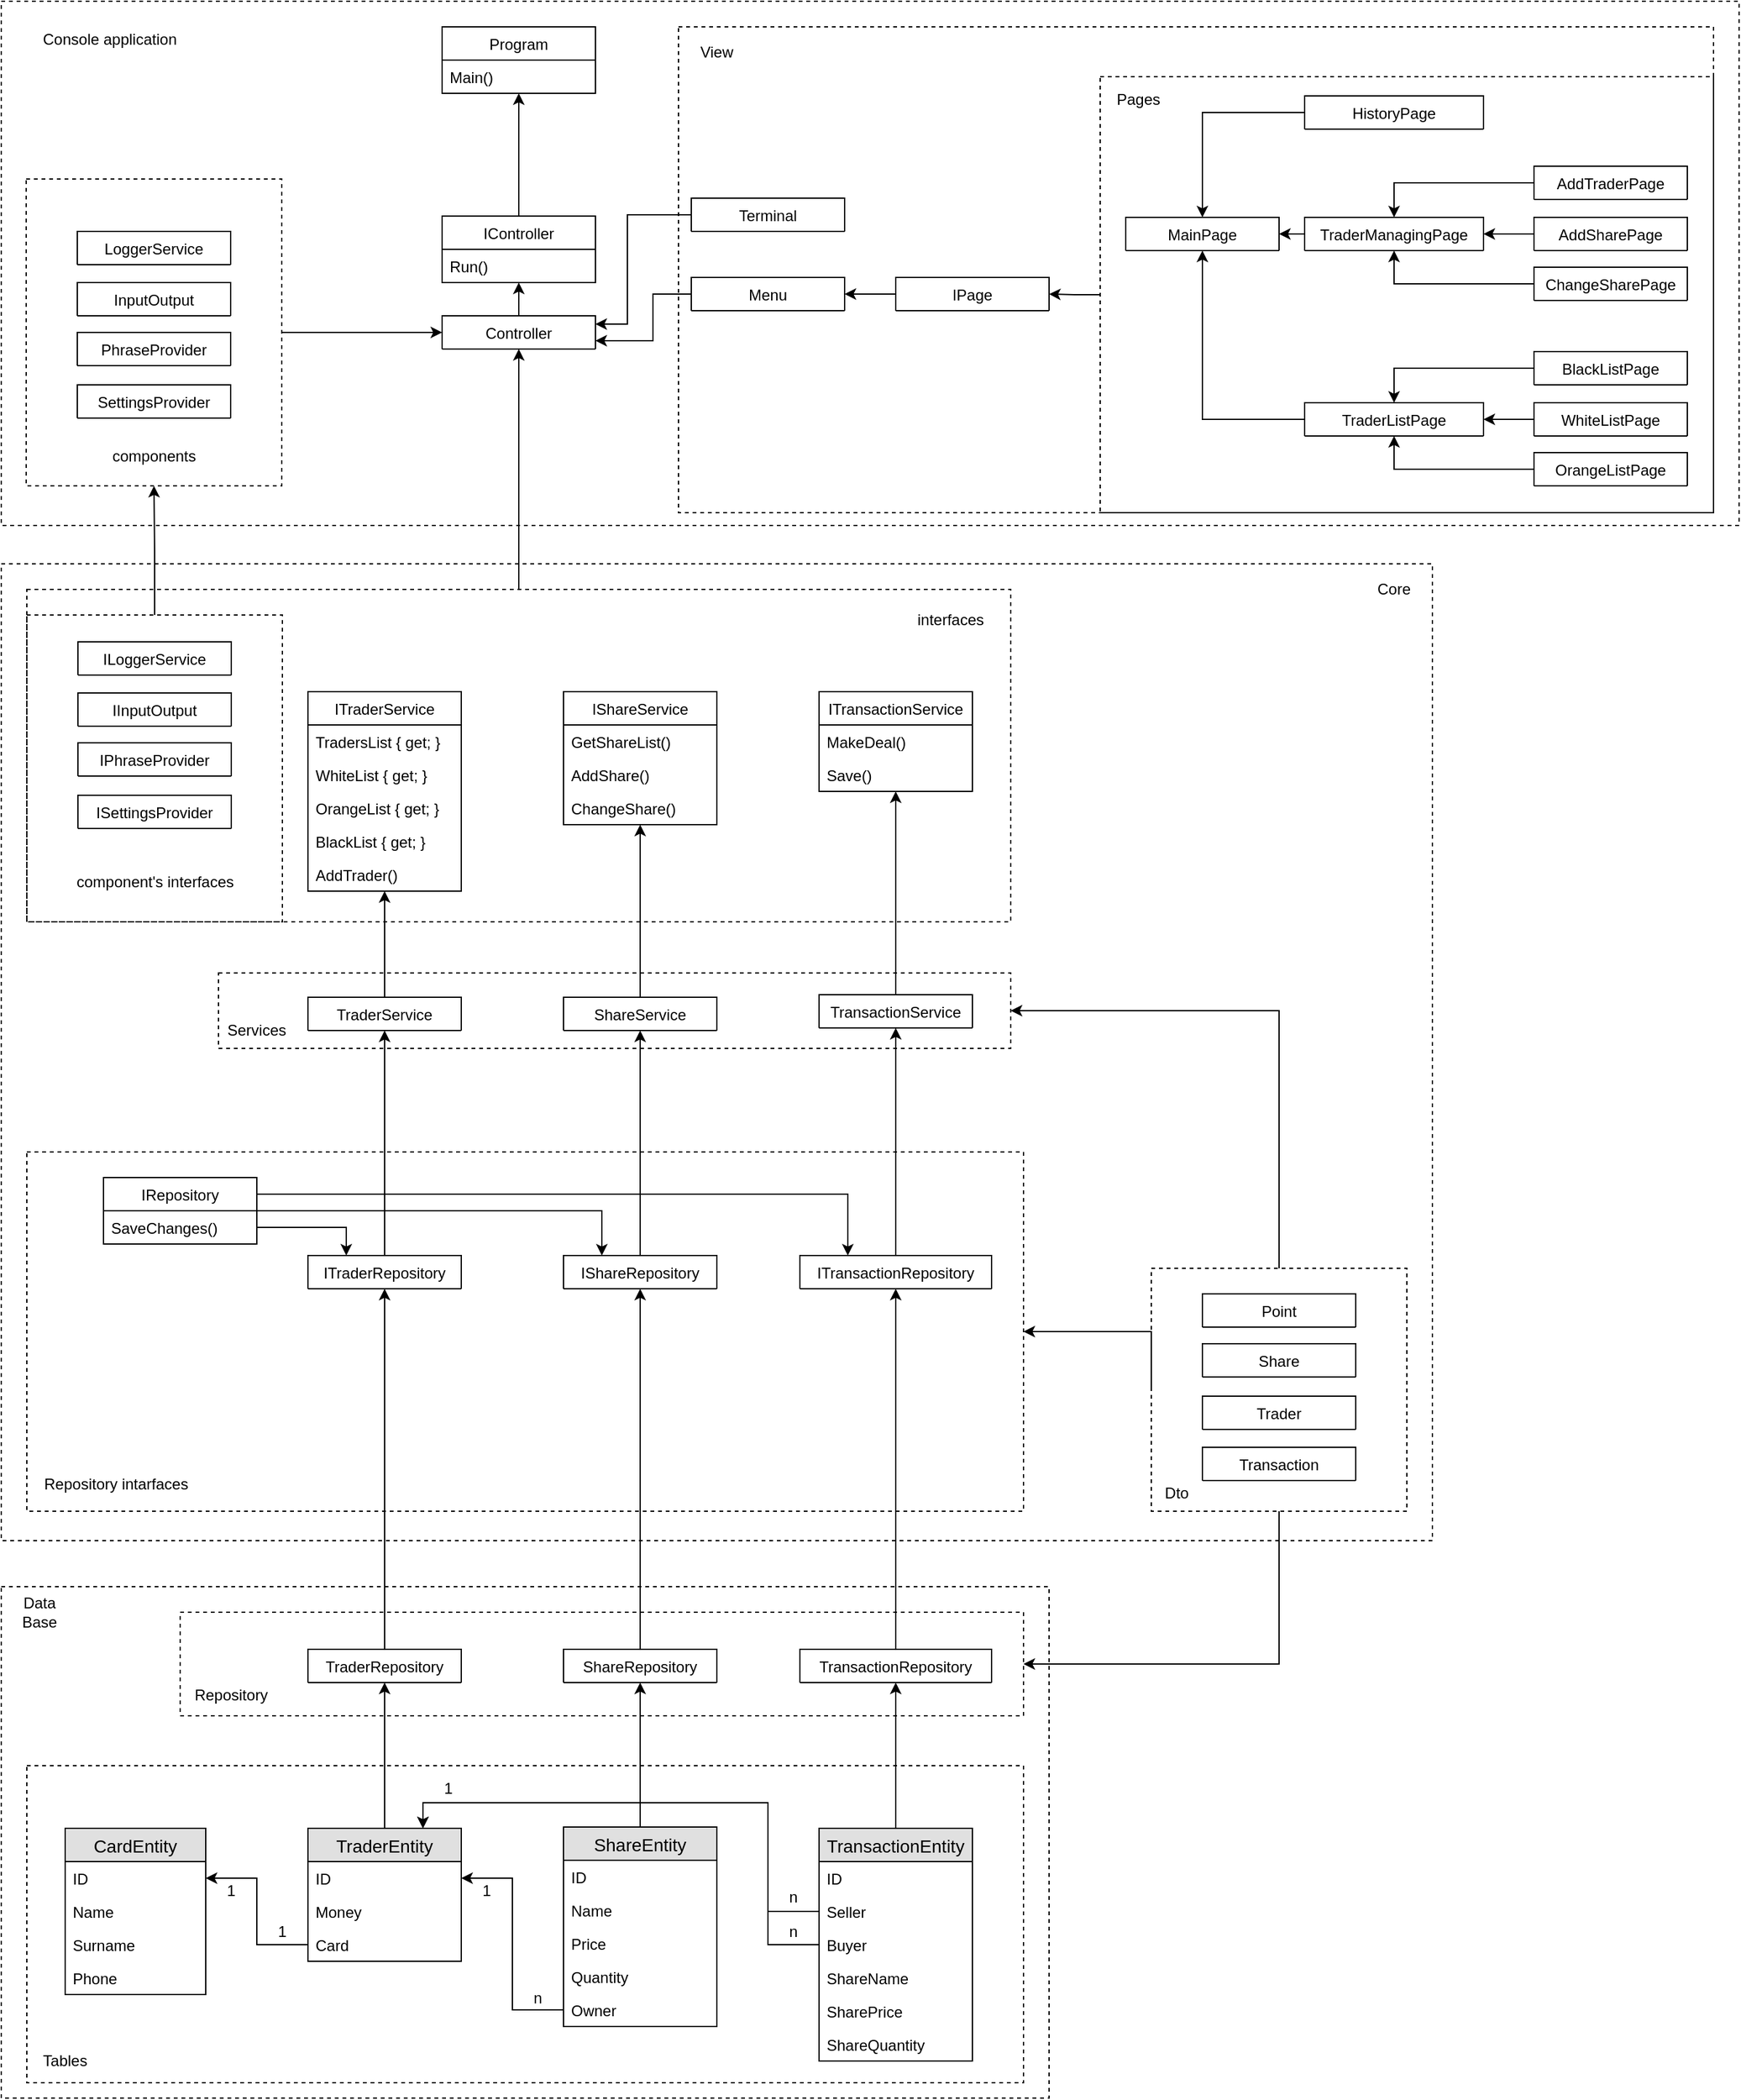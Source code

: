<mxfile version="11.2.2" type="device" pages="1"><diagram id="2SOOp83tq--rm0SDuPCk" name="Page-1"><mxGraphModel dx="2500" dy="2010" grid="1" gridSize="10" guides="1" tooltips="1" connect="1" arrows="1" fold="1" page="1" pageScale="1" pageWidth="827" pageHeight="1169" math="0" shadow="0"><root><mxCell id="0"/><mxCell id="1" parent="0"/><mxCell id="K2wnkhfVsVeDDNgnAnfC-367" value="" style="rounded=0;whiteSpace=wrap;html=1;dashed=1;comic=0;strokeWidth=1;fillColor=none;gradientColor=none;" vertex="1" parent="1"><mxGeometry x="-20" y="-460" width="1360" height="410" as="geometry"/></mxCell><mxCell id="K2wnkhfVsVeDDNgnAnfC-398" value="" style="rounded=0;whiteSpace=wrap;html=1;dashed=1;comic=0;strokeWidth=1;fillColor=none;gradientColor=none;" vertex="1" parent="1"><mxGeometry x="510" y="-440" width="810" height="380" as="geometry"/></mxCell><mxCell id="K2wnkhfVsVeDDNgnAnfC-299" value="" style="rounded=0;whiteSpace=wrap;html=1;comic=0;strokeWidth=1;fillColor=none;gradientColor=none;dashed=1;" vertex="1" parent="1"><mxGeometry x="-20" y="-20" width="1120" height="764" as="geometry"/></mxCell><mxCell id="K2wnkhfVsVeDDNgnAnfC-326" value="" style="rounded=0;whiteSpace=wrap;html=1;dashed=1;comic=0;strokeWidth=1;fillColor=none;gradientColor=none;" vertex="1" parent="1"><mxGeometry width="770" height="260" as="geometry"/></mxCell><mxCell id="K2wnkhfVsVeDDNgnAnfC-374" style="edgeStyle=orthogonalEdgeStyle;rounded=0;orthogonalLoop=1;jettySize=auto;html=1;exitX=0.5;exitY=0;exitDx=0;exitDy=0;entryX=0.5;entryY=1;entryDx=0;entryDy=0;" edge="1" parent="1" source="K2wnkhfVsVeDDNgnAnfC-373" target="K2wnkhfVsVeDDNgnAnfC-306"><mxGeometry relative="1" as="geometry"/></mxCell><mxCell id="K2wnkhfVsVeDDNgnAnfC-373" value="" style="rounded=0;whiteSpace=wrap;html=1;dashed=1;comic=0;strokeWidth=1;fillColor=none;gradientColor=none;" vertex="1" parent="1"><mxGeometry y="20" width="200" height="240" as="geometry"/></mxCell><mxCell id="K2wnkhfVsVeDDNgnAnfC-325" style="rounded=0;orthogonalLoop=1;jettySize=auto;html=1;exitX=1;exitY=0.5;exitDx=0;exitDy=0;entryX=0;entryY=0.5;entryDx=0;entryDy=0;" edge="1" parent="1" source="K2wnkhfVsVeDDNgnAnfC-306" target="K2wnkhfVsVeDDNgnAnfC-224"><mxGeometry relative="1" as="geometry"/></mxCell><mxCell id="K2wnkhfVsVeDDNgnAnfC-306" value="" style="rounded=0;whiteSpace=wrap;html=1;dashed=1;comic=0;strokeWidth=1;fillColor=none;gradientColor=none;" vertex="1" parent="1"><mxGeometry x="-0.5" y="-321" width="200" height="240" as="geometry"/></mxCell><mxCell id="K2wnkhfVsVeDDNgnAnfC-208" style="edgeStyle=orthogonalEdgeStyle;rounded=0;orthogonalLoop=1;jettySize=auto;html=1;exitX=0.5;exitY=0;exitDx=0;exitDy=0;entryX=0.5;entryY=1;entryDx=0;entryDy=0;" edge="1" parent="1" source="K2wnkhfVsVeDDNgnAnfC-46" target="K2wnkhfVsVeDDNgnAnfC-96"><mxGeometry relative="1" as="geometry"/></mxCell><mxCell id="K2wnkhfVsVeDDNgnAnfC-209" style="edgeStyle=orthogonalEdgeStyle;rounded=0;orthogonalLoop=1;jettySize=auto;html=1;exitX=0.5;exitY=0;exitDx=0;exitDy=0;entryX=0.5;entryY=1;entryDx=0;entryDy=0;" edge="1" parent="1" source="K2wnkhfVsVeDDNgnAnfC-50" target="K2wnkhfVsVeDDNgnAnfC-85"><mxGeometry relative="1" as="geometry"/></mxCell><mxCell id="K2wnkhfVsVeDDNgnAnfC-210" style="edgeStyle=orthogonalEdgeStyle;rounded=0;orthogonalLoop=1;jettySize=auto;html=1;exitX=0.5;exitY=0;exitDx=0;exitDy=0;entryX=0.5;entryY=1;entryDx=0;entryDy=0;" edge="1" parent="1" source="K2wnkhfVsVeDDNgnAnfC-54" target="K2wnkhfVsVeDDNgnAnfC-92"><mxGeometry relative="1" as="geometry"/></mxCell><mxCell id="K2wnkhfVsVeDDNgnAnfC-320" style="edgeStyle=orthogonalEdgeStyle;rounded=0;orthogonalLoop=1;jettySize=auto;html=1;exitX=0.5;exitY=0;exitDx=0;exitDy=0;entryX=0.5;entryY=1;entryDx=0;entryDy=0;" edge="1" parent="1" source="K2wnkhfVsVeDDNgnAnfC-224" target="K2wnkhfVsVeDDNgnAnfC-317"><mxGeometry relative="1" as="geometry"/></mxCell><mxCell id="K2wnkhfVsVeDDNgnAnfC-224" value="Controller" style="swimlane;fontStyle=0;childLayout=stackLayout;horizontal=1;startSize=26;fillColor=none;horizontalStack=0;resizeParent=1;resizeParentMax=0;resizeLast=0;collapsible=1;marginBottom=0;" vertex="1" collapsed="1" parent="1"><mxGeometry x="325" y="-214" width="120" height="26" as="geometry"><mxRectangle x="400" y="-214" width="120" height="52" as="alternateBounds"/></mxGeometry></mxCell><mxCell id="K2wnkhfVsVeDDNgnAnfC-225" value="Run()" style="text;strokeColor=none;fillColor=none;align=left;verticalAlign=top;spacingLeft=4;spacingRight=4;overflow=hidden;rotatable=0;points=[[0,0.5],[1,0.5]];portConstraint=eastwest;" vertex="1" parent="K2wnkhfVsVeDDNgnAnfC-224"><mxGeometry y="26" width="120" height="26" as="geometry"/></mxCell><mxCell id="K2wnkhfVsVeDDNgnAnfC-280" style="edgeStyle=orthogonalEdgeStyle;rounded=0;orthogonalLoop=1;jettySize=auto;html=1;exitX=0.5;exitY=1;exitDx=0;exitDy=0;entryX=1;entryY=0.5;entryDx=0;entryDy=0;" edge="1" parent="1" source="K2wnkhfVsVeDDNgnAnfC-253" target="K2wnkhfVsVeDDNgnAnfC-230"><mxGeometry relative="1" as="geometry"/></mxCell><mxCell id="K2wnkhfVsVeDDNgnAnfC-302" value="InputOutput" style="swimlane;fontStyle=0;childLayout=stackLayout;horizontal=1;startSize=26;fillColor=none;horizontalStack=0;resizeParent=1;resizeParentMax=0;resizeLast=0;collapsible=1;marginBottom=0;" vertex="1" collapsed="1" parent="1"><mxGeometry x="39.5" y="-240" width="120" height="26" as="geometry"><mxRectangle x="-70" y="80" width="120" height="52" as="alternateBounds"/></mxGeometry></mxCell><mxCell id="K2wnkhfVsVeDDNgnAnfC-303" value="SettingsProvider" style="swimlane;fontStyle=0;childLayout=stackLayout;horizontal=1;startSize=26;fillColor=none;horizontalStack=0;resizeParent=1;resizeParentMax=0;resizeLast=0;collapsible=1;marginBottom=0;" vertex="1" collapsed="1" parent="1"><mxGeometry x="39.5" y="-160" width="120" height="26" as="geometry"><mxRectangle x="-70" y="80" width="120" height="52" as="alternateBounds"/></mxGeometry></mxCell><mxCell id="K2wnkhfVsVeDDNgnAnfC-304" value="PhraseProvider" style="swimlane;fontStyle=0;childLayout=stackLayout;horizontal=1;startSize=26;fillColor=none;horizontalStack=0;resizeParent=1;resizeParentMax=0;resizeLast=0;collapsible=1;marginBottom=0;" vertex="1" collapsed="1" parent="1"><mxGeometry x="39.5" y="-201" width="120" height="26" as="geometry"><mxRectangle x="-70" y="80" width="120" height="52" as="alternateBounds"/></mxGeometry></mxCell><mxCell id="K2wnkhfVsVeDDNgnAnfC-305" value="LoggerService" style="swimlane;fontStyle=0;childLayout=stackLayout;horizontal=1;startSize=26;fillColor=none;horizontalStack=0;resizeParent=1;resizeParentMax=0;resizeLast=0;collapsible=1;marginBottom=0;" vertex="1" collapsed="1" parent="1"><mxGeometry x="39.5" y="-280" width="120" height="26" as="geometry"><mxRectangle x="-70" y="80" width="120" height="52" as="alternateBounds"/></mxGeometry></mxCell><mxCell id="K2wnkhfVsVeDDNgnAnfC-307" value="components" style="text;html=1;" vertex="1" parent="1"><mxGeometry x="64.5" y="-118" width="71" height="30" as="geometry"/></mxCell><mxCell id="K2wnkhfVsVeDDNgnAnfC-324" style="edgeStyle=orthogonalEdgeStyle;rounded=0;orthogonalLoop=1;jettySize=auto;html=1;exitX=0.5;exitY=0;exitDx=0;exitDy=0;entryX=0.5;entryY=1;entryDx=0;entryDy=0;" edge="1" parent="1" source="K2wnkhfVsVeDDNgnAnfC-317" target="K2wnkhfVsVeDDNgnAnfC-321"><mxGeometry relative="1" as="geometry"/></mxCell><mxCell id="K2wnkhfVsVeDDNgnAnfC-317" value="IController" style="swimlane;fontStyle=0;childLayout=stackLayout;horizontal=1;startSize=26;fillColor=none;horizontalStack=0;resizeParent=1;resizeParentMax=0;resizeLast=0;collapsible=1;marginBottom=0;" vertex="1" parent="1"><mxGeometry x="325" y="-292" width="120" height="52" as="geometry"><mxRectangle x="400" y="-332" width="120" height="26" as="alternateBounds"/></mxGeometry></mxCell><mxCell id="K2wnkhfVsVeDDNgnAnfC-318" value="Run()" style="text;strokeColor=none;fillColor=none;align=left;verticalAlign=top;spacingLeft=4;spacingRight=4;overflow=hidden;rotatable=0;points=[[0,0.5],[1,0.5]];portConstraint=eastwest;" vertex="1" parent="K2wnkhfVsVeDDNgnAnfC-317"><mxGeometry y="26" width="120" height="26" as="geometry"/></mxCell><mxCell id="K2wnkhfVsVeDDNgnAnfC-321" value="Program" style="swimlane;fontStyle=0;childLayout=stackLayout;horizontal=1;startSize=26;fillColor=none;horizontalStack=0;resizeParent=1;resizeParentMax=0;resizeLast=0;collapsible=1;marginBottom=0;" vertex="1" parent="1"><mxGeometry x="325" y="-440" width="120" height="52" as="geometry"><mxRectangle x="420" y="-440" width="120" height="26" as="alternateBounds"/></mxGeometry></mxCell><mxCell id="K2wnkhfVsVeDDNgnAnfC-322" value="Main()" style="text;strokeColor=none;fillColor=none;align=left;verticalAlign=top;spacingLeft=4;spacingRight=4;overflow=hidden;rotatable=0;points=[[0,0.5],[1,0.5]];portConstraint=eastwest;" vertex="1" parent="K2wnkhfVsVeDDNgnAnfC-321"><mxGeometry y="26" width="120" height="26" as="geometry"/></mxCell><mxCell id="K2wnkhfVsVeDDNgnAnfC-329" value="" style="group" vertex="1" connectable="0" parent="1"><mxGeometry x="-20" y="780" width="820" height="400" as="geometry"/></mxCell><mxCell id="K2wnkhfVsVeDDNgnAnfC-284" value="" style="rounded=0;whiteSpace=wrap;html=1;comic=0;strokeWidth=1;fillColor=none;gradientColor=none;dashed=1;" vertex="1" parent="K2wnkhfVsVeDDNgnAnfC-329"><mxGeometry width="820" height="400" as="geometry"/></mxCell><mxCell id="K2wnkhfVsVeDDNgnAnfC-252" value="" style="rounded=0;whiteSpace=wrap;html=1;comic=0;strokeWidth=1;fillColor=none;gradientColor=none;dashed=1;" vertex="1" parent="K2wnkhfVsVeDDNgnAnfC-329"><mxGeometry x="20" y="140" width="780" height="248" as="geometry"/></mxCell><mxCell id="K2wnkhfVsVeDDNgnAnfC-230" value="" style="rounded=0;whiteSpace=wrap;html=1;comic=0;strokeWidth=1;fillColor=none;gradientColor=none;dashed=1;" vertex="1" parent="K2wnkhfVsVeDDNgnAnfC-329"><mxGeometry x="140" y="20" width="660" height="81" as="geometry"/></mxCell><mxCell id="K2wnkhfVsVeDDNgnAnfC-50" value="ShareRepository" style="swimlane;fontStyle=0;childLayout=stackLayout;horizontal=1;startSize=26;fillColor=none;horizontalStack=0;resizeParent=1;resizeParentMax=0;resizeLast=0;collapsible=1;marginBottom=0;" vertex="1" collapsed="1" parent="K2wnkhfVsVeDDNgnAnfC-329"><mxGeometry x="440" y="49" width="120" height="26" as="geometry"><mxRectangle x="220" y="720" width="120" height="182" as="alternateBounds"/></mxGeometry></mxCell><mxCell id="K2wnkhfVsVeDDNgnAnfC-51" value="GetSharesCount()" style="text;strokeColor=none;fillColor=none;align=left;verticalAlign=top;spacingLeft=4;spacingRight=4;overflow=hidden;rotatable=0;points=[[0,0.5],[1,0.5]];portConstraint=eastwest;" vertex="1" parent="K2wnkhfVsVeDDNgnAnfC-50"><mxGeometry y="26" width="120" height="26" as="geometry"/></mxCell><mxCell id="K2wnkhfVsVeDDNgnAnfC-52" value="GetShareList()" style="text;strokeColor=none;fillColor=none;align=left;verticalAlign=top;spacingLeft=4;spacingRight=4;overflow=hidden;rotatable=0;points=[[0,0.5],[1,0.5]];portConstraint=eastwest;" vertex="1" parent="K2wnkhfVsVeDDNgnAnfC-50"><mxGeometry y="52" width="120" height="26" as="geometry"/></mxCell><mxCell id="K2wnkhfVsVeDDNgnAnfC-59" value="GetShareByIndex()" style="text;strokeColor=none;fillColor=none;align=left;verticalAlign=top;spacingLeft=4;spacingRight=4;overflow=hidden;rotatable=0;points=[[0,0.5],[1,0.5]];portConstraint=eastwest;" vertex="1" parent="K2wnkhfVsVeDDNgnAnfC-50"><mxGeometry y="78" width="120" height="26" as="geometry"/></mxCell><mxCell id="K2wnkhfVsVeDDNgnAnfC-58" value="GetShare()" style="text;strokeColor=none;fillColor=none;align=left;verticalAlign=top;spacingLeft=4;spacingRight=4;overflow=hidden;rotatable=0;points=[[0,0.5],[1,0.5]];portConstraint=eastwest;" vertex="1" parent="K2wnkhfVsVeDDNgnAnfC-50"><mxGeometry y="104" width="120" height="26" as="geometry"/></mxCell><mxCell id="K2wnkhfVsVeDDNgnAnfC-60" value="Push()" style="text;strokeColor=none;fillColor=none;align=left;verticalAlign=top;spacingLeft=4;spacingRight=4;overflow=hidden;rotatable=0;points=[[0,0.5],[1,0.5]];portConstraint=eastwest;" vertex="1" parent="K2wnkhfVsVeDDNgnAnfC-50"><mxGeometry y="130" width="120" height="26" as="geometry"/></mxCell><mxCell id="K2wnkhfVsVeDDNgnAnfC-53" value="Remove()" style="text;strokeColor=none;fillColor=none;align=left;verticalAlign=top;spacingLeft=4;spacingRight=4;overflow=hidden;rotatable=0;points=[[0,0.5],[1,0.5]];portConstraint=eastwest;" vertex="1" parent="K2wnkhfVsVeDDNgnAnfC-50"><mxGeometry y="156" width="120" height="26" as="geometry"/></mxCell><mxCell id="K2wnkhfVsVeDDNgnAnfC-54" value="TransactionRepository" style="swimlane;fontStyle=0;childLayout=stackLayout;horizontal=1;startSize=26;fillColor=none;horizontalStack=0;resizeParent=1;resizeParentMax=0;resizeLast=0;collapsible=1;marginBottom=0;" vertex="1" collapsed="1" parent="K2wnkhfVsVeDDNgnAnfC-329"><mxGeometry x="625" y="49" width="150" height="26" as="geometry"><mxRectangle x="610" y="720" width="140" height="78" as="alternateBounds"/></mxGeometry></mxCell><mxCell id="K2wnkhfVsVeDDNgnAnfC-55" value="GetTransactions()" style="text;strokeColor=none;fillColor=none;align=left;verticalAlign=top;spacingLeft=4;spacingRight=4;overflow=hidden;rotatable=0;points=[[0,0.5],[1,0.5]];portConstraint=eastwest;" vertex="1" parent="K2wnkhfVsVeDDNgnAnfC-54"><mxGeometry y="26" width="150" height="26" as="geometry"/></mxCell><mxCell id="K2wnkhfVsVeDDNgnAnfC-56" value="Push()" style="text;strokeColor=none;fillColor=none;align=left;verticalAlign=top;spacingLeft=4;spacingRight=4;overflow=hidden;rotatable=0;points=[[0,0.5],[1,0.5]];portConstraint=eastwest;" vertex="1" parent="K2wnkhfVsVeDDNgnAnfC-54"><mxGeometry y="52" width="150" height="26" as="geometry"/></mxCell><mxCell id="K2wnkhfVsVeDDNgnAnfC-68" value="&lt;span style=&quot;white-space: nowrap&quot;&gt;Repository&lt;/span&gt;" style="text;html=1;strokeColor=none;fillColor=none;align=center;verticalAlign=middle;whiteSpace=wrap;rounded=0;" vertex="1" parent="K2wnkhfVsVeDDNgnAnfC-329"><mxGeometry x="160" y="75" width="40" height="20" as="geometry"/></mxCell><mxCell id="K2wnkhfVsVeDDNgnAnfC-46" value="TraderRepository" style="swimlane;fontStyle=0;childLayout=stackLayout;horizontal=1;startSize=26;fillColor=none;horizontalStack=0;resizeParent=1;resizeParentMax=0;resizeLast=0;collapsible=1;marginBottom=0;" vertex="1" collapsed="1" parent="K2wnkhfVsVeDDNgnAnfC-329"><mxGeometry x="240" y="49" width="120" height="26" as="geometry"><mxRectangle x="80" y="30" width="120" height="130" as="alternateBounds"/></mxGeometry></mxCell><mxCell id="K2wnkhfVsVeDDNgnAnfC-47" value="GetTraderCount()" style="text;strokeColor=none;fillColor=none;align=left;verticalAlign=top;spacingLeft=4;spacingRight=4;overflow=hidden;rotatable=0;points=[[0,0.5],[1,0.5]];portConstraint=eastwest;" vertex="1" parent="K2wnkhfVsVeDDNgnAnfC-46"><mxGeometry y="26" width="120" height="26" as="geometry"/></mxCell><mxCell id="K2wnkhfVsVeDDNgnAnfC-48" value="GetTrader()" style="text;strokeColor=none;fillColor=none;align=left;verticalAlign=top;spacingLeft=4;spacingRight=4;overflow=hidden;rotatable=0;points=[[0,0.5],[1,0.5]];portConstraint=eastwest;" vertex="1" parent="K2wnkhfVsVeDDNgnAnfC-46"><mxGeometry y="52" width="120" height="26" as="geometry"/></mxCell><mxCell id="K2wnkhfVsVeDDNgnAnfC-49" value="Push()" style="text;strokeColor=none;fillColor=none;align=left;verticalAlign=top;spacingLeft=4;spacingRight=4;overflow=hidden;rotatable=0;points=[[0,0.5],[1,0.5]];portConstraint=eastwest;" vertex="1" parent="K2wnkhfVsVeDDNgnAnfC-46"><mxGeometry y="78" width="120" height="26" as="geometry"/></mxCell><mxCell id="K2wnkhfVsVeDDNgnAnfC-64" value="GetTradersList()" style="text;strokeColor=none;fillColor=none;align=left;verticalAlign=top;spacingLeft=4;spacingRight=4;overflow=hidden;rotatable=0;points=[[0,0.5],[1,0.5]];portConstraint=eastwest;" vertex="1" parent="K2wnkhfVsVeDDNgnAnfC-46"><mxGeometry y="104" width="120" height="26" as="geometry"/></mxCell><mxCell id="K2wnkhfVsVeDDNgnAnfC-2" value="TraderEntity" style="swimlane;fontStyle=0;childLayout=stackLayout;horizontal=1;startSize=26;fillColor=#e0e0e0;horizontalStack=0;resizeParent=1;resizeParentMax=0;resizeLast=0;collapsible=1;marginBottom=0;swimlaneFillColor=#ffffff;align=center;fontSize=14;" vertex="1" parent="K2wnkhfVsVeDDNgnAnfC-329"><mxGeometry x="240" y="189" width="120" height="104" as="geometry"><mxRectangle x="280" y="200" width="70" height="26" as="alternateBounds"/></mxGeometry></mxCell><mxCell id="K2wnkhfVsVeDDNgnAnfC-3" value="ID" style="text;strokeColor=none;fillColor=none;spacingLeft=4;spacingRight=4;overflow=hidden;rotatable=0;points=[[0,0.5],[1,0.5]];portConstraint=eastwest;fontSize=12;" vertex="1" parent="K2wnkhfVsVeDDNgnAnfC-2"><mxGeometry y="26" width="120" height="26" as="geometry"/></mxCell><mxCell id="K2wnkhfVsVeDDNgnAnfC-4" value="Money" style="text;strokeColor=none;fillColor=none;spacingLeft=4;spacingRight=4;overflow=hidden;rotatable=0;points=[[0,0.5],[1,0.5]];portConstraint=eastwest;fontSize=12;" vertex="1" parent="K2wnkhfVsVeDDNgnAnfC-2"><mxGeometry y="52" width="120" height="26" as="geometry"/></mxCell><mxCell id="K2wnkhfVsVeDDNgnAnfC-5" value="Card" style="text;strokeColor=none;fillColor=none;spacingLeft=4;spacingRight=4;overflow=hidden;rotatable=0;points=[[0,0.5],[1,0.5]];portConstraint=eastwest;fontSize=12;" vertex="1" parent="K2wnkhfVsVeDDNgnAnfC-2"><mxGeometry y="78" width="120" height="26" as="geometry"/></mxCell><mxCell id="K2wnkhfVsVeDDNgnAnfC-206" style="edgeStyle=orthogonalEdgeStyle;rounded=0;orthogonalLoop=1;jettySize=auto;html=1;exitX=0.5;exitY=0;exitDx=0;exitDy=0;entryX=0.5;entryY=1;entryDx=0;entryDy=0;" edge="1" parent="K2wnkhfVsVeDDNgnAnfC-329" source="K2wnkhfVsVeDDNgnAnfC-2" target="K2wnkhfVsVeDDNgnAnfC-46"><mxGeometry relative="1" as="geometry"/></mxCell><mxCell id="K2wnkhfVsVeDDNgnAnfC-6" value="CardEntity" style="swimlane;fontStyle=0;childLayout=stackLayout;horizontal=1;startSize=26;fillColor=#e0e0e0;horizontalStack=0;resizeParent=1;resizeParentMax=0;resizeLast=0;collapsible=1;marginBottom=0;swimlaneFillColor=#ffffff;align=center;fontSize=14;" vertex="1" parent="K2wnkhfVsVeDDNgnAnfC-329"><mxGeometry x="50" y="189" width="110" height="130" as="geometry"/></mxCell><mxCell id="K2wnkhfVsVeDDNgnAnfC-7" value="ID" style="text;strokeColor=none;fillColor=none;spacingLeft=4;spacingRight=4;overflow=hidden;rotatable=0;points=[[0,0.5],[1,0.5]];portConstraint=eastwest;fontSize=12;" vertex="1" parent="K2wnkhfVsVeDDNgnAnfC-6"><mxGeometry y="26" width="110" height="26" as="geometry"/></mxCell><mxCell id="K2wnkhfVsVeDDNgnAnfC-8" value="Name" style="text;strokeColor=none;fillColor=none;spacingLeft=4;spacingRight=4;overflow=hidden;rotatable=0;points=[[0,0.5],[1,0.5]];portConstraint=eastwest;fontSize=12;" vertex="1" parent="K2wnkhfVsVeDDNgnAnfC-6"><mxGeometry y="52" width="110" height="26" as="geometry"/></mxCell><mxCell id="K2wnkhfVsVeDDNgnAnfC-18" value="Surname" style="text;strokeColor=none;fillColor=none;spacingLeft=4;spacingRight=4;overflow=hidden;rotatable=0;points=[[0,0.5],[1,0.5]];portConstraint=eastwest;fontSize=12;" vertex="1" parent="K2wnkhfVsVeDDNgnAnfC-6"><mxGeometry y="78" width="110" height="26" as="geometry"/></mxCell><mxCell id="K2wnkhfVsVeDDNgnAnfC-9" value="Phone" style="text;strokeColor=none;fillColor=none;spacingLeft=4;spacingRight=4;overflow=hidden;rotatable=0;points=[[0,0.5],[1,0.5]];portConstraint=eastwest;fontSize=12;" vertex="1" parent="K2wnkhfVsVeDDNgnAnfC-6"><mxGeometry y="104" width="110" height="26" as="geometry"/></mxCell><mxCell id="K2wnkhfVsVeDDNgnAnfC-10" value="ShareEntity" style="swimlane;fontStyle=0;childLayout=stackLayout;horizontal=1;startSize=26;fillColor=#e0e0e0;horizontalStack=0;resizeParent=1;resizeParentMax=0;resizeLast=0;collapsible=1;marginBottom=0;swimlaneFillColor=#ffffff;align=center;fontSize=14;" vertex="1" parent="K2wnkhfVsVeDDNgnAnfC-329"><mxGeometry x="440" y="188" width="120" height="156" as="geometry"/></mxCell><mxCell id="K2wnkhfVsVeDDNgnAnfC-11" value="ID" style="text;strokeColor=none;fillColor=none;spacingLeft=4;spacingRight=4;overflow=hidden;rotatable=0;points=[[0,0.5],[1,0.5]];portConstraint=eastwest;fontSize=12;" vertex="1" parent="K2wnkhfVsVeDDNgnAnfC-10"><mxGeometry y="26" width="120" height="26" as="geometry"/></mxCell><mxCell id="K2wnkhfVsVeDDNgnAnfC-12" value="Name" style="text;strokeColor=none;fillColor=none;spacingLeft=4;spacingRight=4;overflow=hidden;rotatable=0;points=[[0,0.5],[1,0.5]];portConstraint=eastwest;fontSize=12;" vertex="1" parent="K2wnkhfVsVeDDNgnAnfC-10"><mxGeometry y="52" width="120" height="26" as="geometry"/></mxCell><mxCell id="K2wnkhfVsVeDDNgnAnfC-24" value="Price" style="text;strokeColor=none;fillColor=none;spacingLeft=4;spacingRight=4;overflow=hidden;rotatable=0;points=[[0,0.5],[1,0.5]];portConstraint=eastwest;fontSize=12;" vertex="1" parent="K2wnkhfVsVeDDNgnAnfC-10"><mxGeometry y="78" width="120" height="26" as="geometry"/></mxCell><mxCell id="K2wnkhfVsVeDDNgnAnfC-25" value="Quantity" style="text;strokeColor=none;fillColor=none;spacingLeft=4;spacingRight=4;overflow=hidden;rotatable=0;points=[[0,0.5],[1,0.5]];portConstraint=eastwest;fontSize=12;" vertex="1" parent="K2wnkhfVsVeDDNgnAnfC-10"><mxGeometry y="104" width="120" height="26" as="geometry"/></mxCell><mxCell id="K2wnkhfVsVeDDNgnAnfC-13" value="Owner" style="text;strokeColor=none;fillColor=none;spacingLeft=4;spacingRight=4;overflow=hidden;rotatable=0;points=[[0,0.5],[1,0.5]];portConstraint=eastwest;fontSize=12;" vertex="1" parent="K2wnkhfVsVeDDNgnAnfC-10"><mxGeometry y="130" width="120" height="26" as="geometry"/></mxCell><mxCell id="K2wnkhfVsVeDDNgnAnfC-14" value="TransactionEntity" style="swimlane;fontStyle=0;childLayout=stackLayout;horizontal=1;startSize=26;fillColor=#e0e0e0;horizontalStack=0;resizeParent=1;resizeParentMax=0;resizeLast=0;collapsible=1;marginBottom=0;swimlaneFillColor=#ffffff;align=center;fontSize=14;" vertex="1" parent="K2wnkhfVsVeDDNgnAnfC-329"><mxGeometry x="640" y="189" width="120" height="182" as="geometry"/></mxCell><mxCell id="K2wnkhfVsVeDDNgnAnfC-15" value="ID" style="text;strokeColor=none;fillColor=none;spacingLeft=4;spacingRight=4;overflow=hidden;rotatable=0;points=[[0,0.5],[1,0.5]];portConstraint=eastwest;fontSize=12;" vertex="1" parent="K2wnkhfVsVeDDNgnAnfC-14"><mxGeometry y="26" width="120" height="26" as="geometry"/></mxCell><mxCell id="K2wnkhfVsVeDDNgnAnfC-29" value="Seller" style="text;strokeColor=none;fillColor=none;spacingLeft=4;spacingRight=4;overflow=hidden;rotatable=0;points=[[0,0.5],[1,0.5]];portConstraint=eastwest;fontSize=12;" vertex="1" parent="K2wnkhfVsVeDDNgnAnfC-14"><mxGeometry y="52" width="120" height="26" as="geometry"/></mxCell><mxCell id="K2wnkhfVsVeDDNgnAnfC-16" value="Buyer" style="text;strokeColor=none;fillColor=none;spacingLeft=4;spacingRight=4;overflow=hidden;rotatable=0;points=[[0,0.5],[1,0.5]];portConstraint=eastwest;fontSize=12;" vertex="1" parent="K2wnkhfVsVeDDNgnAnfC-14"><mxGeometry y="78" width="120" height="26" as="geometry"/></mxCell><mxCell id="K2wnkhfVsVeDDNgnAnfC-30" value="ShareName" style="text;strokeColor=none;fillColor=none;spacingLeft=4;spacingRight=4;overflow=hidden;rotatable=0;points=[[0,0.5],[1,0.5]];portConstraint=eastwest;fontSize=12;" vertex="1" parent="K2wnkhfVsVeDDNgnAnfC-14"><mxGeometry y="104" width="120" height="26" as="geometry"/></mxCell><mxCell id="K2wnkhfVsVeDDNgnAnfC-31" value="SharePrice" style="text;strokeColor=none;fillColor=none;spacingLeft=4;spacingRight=4;overflow=hidden;rotatable=0;points=[[0,0.5],[1,0.5]];portConstraint=eastwest;fontSize=12;" vertex="1" parent="K2wnkhfVsVeDDNgnAnfC-14"><mxGeometry y="130" width="120" height="26" as="geometry"/></mxCell><mxCell id="K2wnkhfVsVeDDNgnAnfC-17" value="ShareQuantity" style="text;strokeColor=none;fillColor=none;spacingLeft=4;spacingRight=4;overflow=hidden;rotatable=0;points=[[0,0.5],[1,0.5]];portConstraint=eastwest;fontSize=12;" vertex="1" parent="K2wnkhfVsVeDDNgnAnfC-14"><mxGeometry y="156" width="120" height="26" as="geometry"/></mxCell><mxCell id="K2wnkhfVsVeDDNgnAnfC-205" style="edgeStyle=orthogonalEdgeStyle;rounded=0;orthogonalLoop=1;jettySize=auto;html=1;exitX=0.5;exitY=0;exitDx=0;exitDy=0;entryX=0.5;entryY=1;entryDx=0;entryDy=0;" edge="1" parent="K2wnkhfVsVeDDNgnAnfC-329" source="K2wnkhfVsVeDDNgnAnfC-10" target="K2wnkhfVsVeDDNgnAnfC-50"><mxGeometry relative="1" as="geometry"/></mxCell><mxCell id="K2wnkhfVsVeDDNgnAnfC-20" style="edgeStyle=orthogonalEdgeStyle;rounded=0;orthogonalLoop=1;jettySize=auto;html=1;exitX=0;exitY=0.5;exitDx=0;exitDy=0;entryX=1;entryY=0.5;entryDx=0;entryDy=0;" edge="1" parent="K2wnkhfVsVeDDNgnAnfC-329" source="K2wnkhfVsVeDDNgnAnfC-5" target="K2wnkhfVsVeDDNgnAnfC-7"><mxGeometry relative="1" as="geometry"/></mxCell><mxCell id="K2wnkhfVsVeDDNgnAnfC-21" value="1" style="text;html=1;strokeColor=none;fillColor=none;align=center;verticalAlign=middle;whiteSpace=wrap;rounded=0;" vertex="1" parent="K2wnkhfVsVeDDNgnAnfC-329"><mxGeometry x="160" y="228" width="40" height="20" as="geometry"/></mxCell><mxCell id="K2wnkhfVsVeDDNgnAnfC-23" value="1" style="text;html=1;strokeColor=none;fillColor=none;align=center;verticalAlign=middle;whiteSpace=wrap;rounded=0;" vertex="1" parent="K2wnkhfVsVeDDNgnAnfC-329"><mxGeometry x="200" y="260" width="40" height="20" as="geometry"/></mxCell><mxCell id="K2wnkhfVsVeDDNgnAnfC-27" value="1" style="text;html=1;strokeColor=none;fillColor=none;align=center;verticalAlign=middle;whiteSpace=wrap;rounded=0;" vertex="1" parent="K2wnkhfVsVeDDNgnAnfC-329"><mxGeometry x="360" y="228" width="40" height="20" as="geometry"/></mxCell><mxCell id="K2wnkhfVsVeDDNgnAnfC-28" value="n" style="text;html=1;strokeColor=none;fillColor=none;align=center;verticalAlign=middle;whiteSpace=wrap;rounded=0;" vertex="1" parent="K2wnkhfVsVeDDNgnAnfC-329"><mxGeometry x="400" y="312" width="40" height="20" as="geometry"/></mxCell><mxCell id="K2wnkhfVsVeDDNgnAnfC-32" style="edgeStyle=orthogonalEdgeStyle;rounded=0;orthogonalLoop=1;jettySize=auto;html=1;exitX=0;exitY=0.5;exitDx=0;exitDy=0;entryX=1;entryY=0.5;entryDx=0;entryDy=0;" edge="1" parent="K2wnkhfVsVeDDNgnAnfC-329" source="K2wnkhfVsVeDDNgnAnfC-13" target="K2wnkhfVsVeDDNgnAnfC-3"><mxGeometry relative="1" as="geometry"/></mxCell><mxCell id="K2wnkhfVsVeDDNgnAnfC-37" value="n" style="text;html=1;strokeColor=none;fillColor=none;align=center;verticalAlign=middle;whiteSpace=wrap;rounded=0;" vertex="1" parent="K2wnkhfVsVeDDNgnAnfC-329"><mxGeometry x="600" y="260" width="40" height="20" as="geometry"/></mxCell><mxCell id="K2wnkhfVsVeDDNgnAnfC-38" value="n" style="text;html=1;strokeColor=none;fillColor=none;align=center;verticalAlign=middle;whiteSpace=wrap;rounded=0;" vertex="1" parent="K2wnkhfVsVeDDNgnAnfC-329"><mxGeometry x="600" y="233" width="40" height="20" as="geometry"/></mxCell><mxCell id="K2wnkhfVsVeDDNgnAnfC-39" style="edgeStyle=orthogonalEdgeStyle;rounded=0;orthogonalLoop=1;jettySize=auto;html=1;exitX=0;exitY=0.5;exitDx=0;exitDy=0;entryX=0.75;entryY=0;entryDx=0;entryDy=0;" edge="1" parent="K2wnkhfVsVeDDNgnAnfC-329" source="K2wnkhfVsVeDDNgnAnfC-29" target="K2wnkhfVsVeDDNgnAnfC-2"><mxGeometry relative="1" as="geometry"><Array as="points"><mxPoint x="600" y="254"/><mxPoint x="600" y="169"/><mxPoint x="330" y="169"/></Array></mxGeometry></mxCell><mxCell id="K2wnkhfVsVeDDNgnAnfC-204" style="edgeStyle=orthogonalEdgeStyle;rounded=0;orthogonalLoop=1;jettySize=auto;html=1;exitX=0.5;exitY=0;exitDx=0;exitDy=0;entryX=0.5;entryY=1;entryDx=0;entryDy=0;" edge="1" parent="K2wnkhfVsVeDDNgnAnfC-329" source="K2wnkhfVsVeDDNgnAnfC-14" target="K2wnkhfVsVeDDNgnAnfC-54"><mxGeometry relative="1" as="geometry"/></mxCell><mxCell id="K2wnkhfVsVeDDNgnAnfC-40" style="edgeStyle=orthogonalEdgeStyle;rounded=0;orthogonalLoop=1;jettySize=auto;html=1;exitX=0;exitY=0.5;exitDx=0;exitDy=0;entryX=0.75;entryY=0;entryDx=0;entryDy=0;" edge="1" parent="K2wnkhfVsVeDDNgnAnfC-329" source="K2wnkhfVsVeDDNgnAnfC-16" target="K2wnkhfVsVeDDNgnAnfC-2"><mxGeometry relative="1" as="geometry"><Array as="points"><mxPoint x="600" y="280"/><mxPoint x="600" y="169"/><mxPoint x="330" y="169"/></Array></mxGeometry></mxCell><mxCell id="K2wnkhfVsVeDDNgnAnfC-41" value="1" style="text;html=1;strokeColor=none;fillColor=none;align=center;verticalAlign=middle;whiteSpace=wrap;rounded=0;" vertex="1" parent="K2wnkhfVsVeDDNgnAnfC-329"><mxGeometry x="330" y="148" width="40" height="20" as="geometry"/></mxCell><mxCell id="K2wnkhfVsVeDDNgnAnfC-45" value="Tables" style="text;html=1;strokeColor=none;fillColor=none;align=center;verticalAlign=middle;whiteSpace=wrap;rounded=0;" vertex="1" parent="K2wnkhfVsVeDDNgnAnfC-329"><mxGeometry x="30" y="361" width="40" height="20" as="geometry"/></mxCell><mxCell id="K2wnkhfVsVeDDNgnAnfC-285" value="Data&lt;br&gt;Base" style="text;html=1;strokeColor=none;fillColor=none;align=center;verticalAlign=middle;whiteSpace=wrap;rounded=0;dashed=1;comic=0;" vertex="1" parent="K2wnkhfVsVeDDNgnAnfC-329"><mxGeometry x="10" y="10" width="40" height="20" as="geometry"/></mxCell><mxCell id="K2wnkhfVsVeDDNgnAnfC-331" style="edgeStyle=orthogonalEdgeStyle;rounded=0;orthogonalLoop=1;jettySize=auto;html=1;exitX=0.5;exitY=0;exitDx=0;exitDy=0;entryX=0.5;entryY=1;entryDx=0;entryDy=0;" edge="1" parent="1" source="K2wnkhfVsVeDDNgnAnfC-326" target="K2wnkhfVsVeDDNgnAnfC-224"><mxGeometry relative="1" as="geometry"/></mxCell><mxCell id="K2wnkhfVsVeDDNgnAnfC-364" style="edgeStyle=orthogonalEdgeStyle;rounded=0;orthogonalLoop=1;jettySize=auto;html=1;exitX=0;exitY=0.5;exitDx=0;exitDy=0;entryX=1;entryY=0.25;entryDx=0;entryDy=0;" edge="1" parent="1" source="K2wnkhfVsVeDDNgnAnfC-332" target="K2wnkhfVsVeDDNgnAnfC-224"><mxGeometry relative="1" as="geometry"><Array as="points"><mxPoint x="470" y="-293"/><mxPoint x="470" y="-207"/></Array></mxGeometry></mxCell><mxCell id="K2wnkhfVsVeDDNgnAnfC-332" value="Terminal" style="swimlane;fontStyle=0;childLayout=stackLayout;horizontal=1;startSize=26;fillColor=none;horizontalStack=0;resizeParent=1;resizeParentMax=0;resizeLast=0;collapsible=1;marginBottom=0;" vertex="1" collapsed="1" parent="1"><mxGeometry x="520" y="-306" width="120" height="26" as="geometry"><mxRectangle x="600" y="-227" width="120" height="52" as="alternateBounds"/></mxGeometry></mxCell><mxCell id="K2wnkhfVsVeDDNgnAnfC-363" style="edgeStyle=orthogonalEdgeStyle;rounded=0;orthogonalLoop=1;jettySize=auto;html=1;exitX=0;exitY=0.5;exitDx=0;exitDy=0;entryX=1;entryY=0.75;entryDx=0;entryDy=0;" edge="1" parent="1" source="K2wnkhfVsVeDDNgnAnfC-334" target="K2wnkhfVsVeDDNgnAnfC-224"><mxGeometry relative="1" as="geometry"><Array as="points"><mxPoint x="490" y="-231"/><mxPoint x="490" y="-195"/></Array></mxGeometry></mxCell><mxCell id="K2wnkhfVsVeDDNgnAnfC-334" value="Menu" style="swimlane;fontStyle=0;childLayout=stackLayout;horizontal=1;startSize=26;fillColor=none;horizontalStack=0;resizeParent=1;resizeParentMax=0;resizeLast=0;collapsible=1;marginBottom=0;" vertex="1" collapsed="1" parent="1"><mxGeometry x="520" y="-244" width="120" height="26" as="geometry"><mxRectangle x="600" y="-279" width="120" height="52" as="alternateBounds"/></mxGeometry></mxCell><mxCell id="K2wnkhfVsVeDDNgnAnfC-365" style="edgeStyle=orthogonalEdgeStyle;rounded=0;orthogonalLoop=1;jettySize=auto;html=1;exitX=0;exitY=0.5;exitDx=0;exitDy=0;entryX=1;entryY=0.5;entryDx=0;entryDy=0;" edge="1" parent="1" source="K2wnkhfVsVeDDNgnAnfC-337" target="K2wnkhfVsVeDDNgnAnfC-334"><mxGeometry relative="1" as="geometry"/></mxCell><mxCell id="K2wnkhfVsVeDDNgnAnfC-337" value="IPage" style="swimlane;fontStyle=0;childLayout=stackLayout;horizontal=1;startSize=26;fillColor=none;horizontalStack=0;resizeParent=1;resizeParentMax=0;resizeLast=0;collapsible=1;marginBottom=0;" vertex="1" collapsed="1" parent="1"><mxGeometry x="680" y="-244" width="120" height="26" as="geometry"><mxRectangle x="780" y="-293" width="120" height="52" as="alternateBounds"/></mxGeometry></mxCell><mxCell id="K2wnkhfVsVeDDNgnAnfC-362" style="edgeStyle=orthogonalEdgeStyle;rounded=0;orthogonalLoop=1;jettySize=auto;html=1;exitX=0;exitY=0.5;exitDx=0;exitDy=0;entryX=1;entryY=0.5;entryDx=0;entryDy=0;" edge="1" parent="1" source="K2wnkhfVsVeDDNgnAnfC-359" target="K2wnkhfVsVeDDNgnAnfC-337"><mxGeometry relative="1" as="geometry"/></mxCell><mxCell id="K2wnkhfVsVeDDNgnAnfC-368" value="Console application" style="text;html=1;strokeColor=none;fillColor=none;align=center;verticalAlign=middle;whiteSpace=wrap;rounded=0;dashed=1;comic=0;" vertex="1" parent="1"><mxGeometry x="-0.5" y="-440" width="130" height="20" as="geometry"/></mxCell><mxCell id="K2wnkhfVsVeDDNgnAnfC-160" value="" style="rounded=0;whiteSpace=wrap;html=1;comic=0;strokeWidth=1;fillColor=none;gradientColor=none;dashed=1;" vertex="1" parent="1"><mxGeometry y="440" width="780" height="281" as="geometry"/></mxCell><mxCell id="K2wnkhfVsVeDDNgnAnfC-85" value="IShareRepository" style="swimlane;fontStyle=0;childLayout=stackLayout;horizontal=1;startSize=26;fillColor=none;horizontalStack=0;resizeParent=1;resizeParentMax=0;resizeLast=0;collapsible=1;marginBottom=0;" vertex="1" collapsed="1" parent="1"><mxGeometry x="420" y="521" width="120" height="26" as="geometry"><mxRectangle x="420" y="521" width="120" height="182" as="alternateBounds"/></mxGeometry></mxCell><mxCell id="K2wnkhfVsVeDDNgnAnfC-86" value="GetSharesCount()" style="text;strokeColor=none;fillColor=none;align=left;verticalAlign=top;spacingLeft=4;spacingRight=4;overflow=hidden;rotatable=0;points=[[0,0.5],[1,0.5]];portConstraint=eastwest;" vertex="1" parent="K2wnkhfVsVeDDNgnAnfC-85"><mxGeometry y="26" width="120" height="26" as="geometry"/></mxCell><mxCell id="K2wnkhfVsVeDDNgnAnfC-87" value="GetShareList()" style="text;strokeColor=none;fillColor=none;align=left;verticalAlign=top;spacingLeft=4;spacingRight=4;overflow=hidden;rotatable=0;points=[[0,0.5],[1,0.5]];portConstraint=eastwest;" vertex="1" parent="K2wnkhfVsVeDDNgnAnfC-85"><mxGeometry y="52" width="120" height="26" as="geometry"/></mxCell><mxCell id="K2wnkhfVsVeDDNgnAnfC-88" value="GetShareByIndex()" style="text;strokeColor=none;fillColor=none;align=left;verticalAlign=top;spacingLeft=4;spacingRight=4;overflow=hidden;rotatable=0;points=[[0,0.5],[1,0.5]];portConstraint=eastwest;" vertex="1" parent="K2wnkhfVsVeDDNgnAnfC-85"><mxGeometry y="78" width="120" height="26" as="geometry"/></mxCell><mxCell id="K2wnkhfVsVeDDNgnAnfC-89" value="GetShare()" style="text;strokeColor=none;fillColor=none;align=left;verticalAlign=top;spacingLeft=4;spacingRight=4;overflow=hidden;rotatable=0;points=[[0,0.5],[1,0.5]];portConstraint=eastwest;" vertex="1" parent="K2wnkhfVsVeDDNgnAnfC-85"><mxGeometry y="104" width="120" height="26" as="geometry"/></mxCell><mxCell id="K2wnkhfVsVeDDNgnAnfC-90" value="Push()" style="text;strokeColor=none;fillColor=none;align=left;verticalAlign=top;spacingLeft=4;spacingRight=4;overflow=hidden;rotatable=0;points=[[0,0.5],[1,0.5]];portConstraint=eastwest;" vertex="1" parent="K2wnkhfVsVeDDNgnAnfC-85"><mxGeometry y="130" width="120" height="26" as="geometry"/></mxCell><mxCell id="K2wnkhfVsVeDDNgnAnfC-91" value="Remove()" style="text;strokeColor=none;fillColor=none;align=left;verticalAlign=top;spacingLeft=4;spacingRight=4;overflow=hidden;rotatable=0;points=[[0,0.5],[1,0.5]];portConstraint=eastwest;" vertex="1" parent="K2wnkhfVsVeDDNgnAnfC-85"><mxGeometry y="156" width="120" height="26" as="geometry"/></mxCell><mxCell id="K2wnkhfVsVeDDNgnAnfC-92" value="ITransactionRepository" style="swimlane;fontStyle=0;childLayout=stackLayout;horizontal=1;startSize=26;fillColor=none;horizontalStack=0;resizeParent=1;resizeParentMax=0;resizeLast=0;collapsible=1;marginBottom=0;" vertex="1" collapsed="1" parent="1"><mxGeometry x="605" y="521" width="150" height="26" as="geometry"><mxRectangle x="605" y="521" width="150" height="78" as="alternateBounds"/></mxGeometry></mxCell><mxCell id="K2wnkhfVsVeDDNgnAnfC-93" value="GetTransactions()" style="text;strokeColor=none;fillColor=none;align=left;verticalAlign=top;spacingLeft=4;spacingRight=4;overflow=hidden;rotatable=0;points=[[0,0.5],[1,0.5]];portConstraint=eastwest;" vertex="1" parent="K2wnkhfVsVeDDNgnAnfC-92"><mxGeometry y="26" width="150" height="26" as="geometry"/></mxCell><mxCell id="K2wnkhfVsVeDDNgnAnfC-94" value="Push()" style="text;strokeColor=none;fillColor=none;align=left;verticalAlign=top;spacingLeft=4;spacingRight=4;overflow=hidden;rotatable=0;points=[[0,0.5],[1,0.5]];portConstraint=eastwest;" vertex="1" parent="K2wnkhfVsVeDDNgnAnfC-92"><mxGeometry y="52" width="150" height="26" as="geometry"/></mxCell><mxCell id="K2wnkhfVsVeDDNgnAnfC-96" value="ITraderRepository" style="swimlane;fontStyle=0;childLayout=stackLayout;horizontal=1;startSize=26;fillColor=none;horizontalStack=0;resizeParent=1;resizeParentMax=0;resizeLast=0;collapsible=1;marginBottom=0;" vertex="1" collapsed="1" parent="1"><mxGeometry x="220" y="521" width="120" height="26" as="geometry"><mxRectangle x="220" y="521" width="120" height="130" as="alternateBounds"/></mxGeometry></mxCell><mxCell id="K2wnkhfVsVeDDNgnAnfC-97" value="GetTraderCount()" style="text;strokeColor=none;fillColor=none;align=left;verticalAlign=top;spacingLeft=4;spacingRight=4;overflow=hidden;rotatable=0;points=[[0,0.5],[1,0.5]];portConstraint=eastwest;" vertex="1" parent="K2wnkhfVsVeDDNgnAnfC-96"><mxGeometry y="26" width="120" height="26" as="geometry"/></mxCell><mxCell id="K2wnkhfVsVeDDNgnAnfC-98" value="GetTrader()" style="text;strokeColor=none;fillColor=none;align=left;verticalAlign=top;spacingLeft=4;spacingRight=4;overflow=hidden;rotatable=0;points=[[0,0.5],[1,0.5]];portConstraint=eastwest;" vertex="1" parent="K2wnkhfVsVeDDNgnAnfC-96"><mxGeometry y="52" width="120" height="26" as="geometry"/></mxCell><mxCell id="K2wnkhfVsVeDDNgnAnfC-99" value="Push()" style="text;strokeColor=none;fillColor=none;align=left;verticalAlign=top;spacingLeft=4;spacingRight=4;overflow=hidden;rotatable=0;points=[[0,0.5],[1,0.5]];portConstraint=eastwest;" vertex="1" parent="K2wnkhfVsVeDDNgnAnfC-96"><mxGeometry y="78" width="120" height="26" as="geometry"/></mxCell><mxCell id="K2wnkhfVsVeDDNgnAnfC-100" value="GetTradersList()" style="text;strokeColor=none;fillColor=none;align=left;verticalAlign=top;spacingLeft=4;spacingRight=4;overflow=hidden;rotatable=0;points=[[0,0.5],[1,0.5]];portConstraint=eastwest;" vertex="1" parent="K2wnkhfVsVeDDNgnAnfC-96"><mxGeometry y="104" width="120" height="26" as="geometry"/></mxCell><mxCell id="K2wnkhfVsVeDDNgnAnfC-171" style="edgeStyle=orthogonalEdgeStyle;rounded=0;orthogonalLoop=1;jettySize=auto;html=1;exitX=1;exitY=0.75;exitDx=0;exitDy=0;entryX=0.25;entryY=0;entryDx=0;entryDy=0;" edge="1" parent="1" source="K2wnkhfVsVeDDNgnAnfC-148" target="K2wnkhfVsVeDDNgnAnfC-96"><mxGeometry relative="1" as="geometry"/></mxCell><mxCell id="K2wnkhfVsVeDDNgnAnfC-175" style="edgeStyle=orthogonalEdgeStyle;rounded=0;orthogonalLoop=1;jettySize=auto;html=1;exitX=1;exitY=0.5;exitDx=0;exitDy=0;entryX=0.25;entryY=0;entryDx=0;entryDy=0;" edge="1" parent="1" source="K2wnkhfVsVeDDNgnAnfC-148" target="K2wnkhfVsVeDDNgnAnfC-85"><mxGeometry relative="1" as="geometry"/></mxCell><mxCell id="K2wnkhfVsVeDDNgnAnfC-176" style="edgeStyle=orthogonalEdgeStyle;rounded=0;orthogonalLoop=1;jettySize=auto;html=1;exitX=1;exitY=0.25;exitDx=0;exitDy=0;entryX=0.25;entryY=0;entryDx=0;entryDy=0;" edge="1" parent="1" source="K2wnkhfVsVeDDNgnAnfC-148" target="K2wnkhfVsVeDDNgnAnfC-92"><mxGeometry relative="1" as="geometry"/></mxCell><mxCell id="K2wnkhfVsVeDDNgnAnfC-148" value="IRepository" style="swimlane;fontStyle=0;childLayout=stackLayout;horizontal=1;startSize=26;fillColor=none;horizontalStack=0;resizeParent=1;resizeParentMax=0;resizeLast=0;collapsible=1;marginBottom=0;comic=0;strokeWidth=1;" vertex="1" parent="1"><mxGeometry x="60" y="460" width="120" height="52" as="geometry"><mxRectangle x="60" y="460" width="90" height="26" as="alternateBounds"/></mxGeometry></mxCell><mxCell id="K2wnkhfVsVeDDNgnAnfC-149" value="SaveChanges()" style="text;strokeColor=none;fillColor=none;align=left;verticalAlign=top;spacingLeft=4;spacingRight=4;overflow=hidden;rotatable=0;points=[[0,0.5],[1,0.5]];portConstraint=eastwest;" vertex="1" parent="K2wnkhfVsVeDDNgnAnfC-148"><mxGeometry y="26" width="120" height="26" as="geometry"/></mxCell><mxCell id="K2wnkhfVsVeDDNgnAnfC-161" value="&lt;span style=&quot;white-space: nowrap&quot;&gt;Repository intarfaces&lt;/span&gt;" style="text;html=1;strokeColor=none;fillColor=none;align=center;verticalAlign=middle;whiteSpace=wrap;rounded=0;dashed=1;comic=0;" vertex="1" parent="1"><mxGeometry x="10" y="690" width="120" height="20" as="geometry"/></mxCell><mxCell id="K2wnkhfVsVeDDNgnAnfC-279" value="" style="group" vertex="1" connectable="0" parent="1"><mxGeometry x="880" y="531" width="200" height="190" as="geometry"/></mxCell><mxCell id="K2wnkhfVsVeDDNgnAnfC-253" value="" style="rounded=0;whiteSpace=wrap;html=1;comic=0;strokeWidth=1;fillColor=none;gradientColor=none;dashed=1;" vertex="1" parent="K2wnkhfVsVeDDNgnAnfC-279"><mxGeometry width="200" height="190" as="geometry"/></mxCell><mxCell id="K2wnkhfVsVeDDNgnAnfC-254" value="Point" style="swimlane;fontStyle=0;childLayout=stackLayout;horizontal=1;startSize=26;fillColor=none;horizontalStack=0;resizeParent=1;resizeParentMax=0;resizeLast=0;collapsible=1;marginBottom=0;" vertex="1" collapsed="1" parent="K2wnkhfVsVeDDNgnAnfC-279"><mxGeometry x="40" y="20" width="120" height="26" as="geometry"><mxRectangle x="1160" y="288" width="120" height="78" as="alternateBounds"/></mxGeometry></mxCell><mxCell id="K2wnkhfVsVeDDNgnAnfC-256" value="x" style="text;strokeColor=none;fillColor=none;align=left;verticalAlign=top;spacingLeft=4;spacingRight=4;overflow=hidden;rotatable=0;points=[[0,0.5],[1,0.5]];portConstraint=eastwest;" vertex="1" parent="K2wnkhfVsVeDDNgnAnfC-254"><mxGeometry y="26" width="120" height="26" as="geometry"/></mxCell><mxCell id="K2wnkhfVsVeDDNgnAnfC-255" value="y" style="text;strokeColor=none;fillColor=none;align=left;verticalAlign=top;spacingLeft=4;spacingRight=4;overflow=hidden;rotatable=0;points=[[0,0.5],[1,0.5]];portConstraint=eastwest;" vertex="1" parent="K2wnkhfVsVeDDNgnAnfC-254"><mxGeometry y="52" width="120" height="26" as="geometry"/></mxCell><mxCell id="K2wnkhfVsVeDDNgnAnfC-257" value="Share" style="swimlane;fontStyle=0;childLayout=stackLayout;horizontal=1;startSize=26;fillColor=none;horizontalStack=0;resizeParent=1;resizeParentMax=0;resizeLast=0;collapsible=1;marginBottom=0;" vertex="1" collapsed="1" parent="K2wnkhfVsVeDDNgnAnfC-279"><mxGeometry x="40" y="59" width="120" height="26" as="geometry"><mxRectangle x="1170" y="369" width="120" height="156" as="alternateBounds"/></mxGeometry></mxCell><mxCell id="K2wnkhfVsVeDDNgnAnfC-258" value="id" style="text;strokeColor=none;fillColor=none;align=left;verticalAlign=top;spacingLeft=4;spacingRight=4;overflow=hidden;rotatable=0;points=[[0,0.5],[1,0.5]];portConstraint=eastwest;" vertex="1" parent="K2wnkhfVsVeDDNgnAnfC-257"><mxGeometry y="26" width="120" height="26" as="geometry"/></mxCell><mxCell id="K2wnkhfVsVeDDNgnAnfC-263" value="name" style="text;strokeColor=none;fillColor=none;align=left;verticalAlign=top;spacingLeft=4;spacingRight=4;overflow=hidden;rotatable=0;points=[[0,0.5],[1,0.5]];portConstraint=eastwest;" vertex="1" parent="K2wnkhfVsVeDDNgnAnfC-257"><mxGeometry y="52" width="120" height="26" as="geometry"/></mxCell><mxCell id="K2wnkhfVsVeDDNgnAnfC-261" value="price" style="text;strokeColor=none;fillColor=none;align=left;verticalAlign=top;spacingLeft=4;spacingRight=4;overflow=hidden;rotatable=0;points=[[0,0.5],[1,0.5]];portConstraint=eastwest;" vertex="1" parent="K2wnkhfVsVeDDNgnAnfC-257"><mxGeometry y="78" width="120" height="26" as="geometry"/></mxCell><mxCell id="K2wnkhfVsVeDDNgnAnfC-260" value="quantity" style="text;strokeColor=none;fillColor=none;align=left;verticalAlign=top;spacingLeft=4;spacingRight=4;overflow=hidden;rotatable=0;points=[[0,0.5],[1,0.5]];portConstraint=eastwest;" vertex="1" parent="K2wnkhfVsVeDDNgnAnfC-257"><mxGeometry y="104" width="120" height="26" as="geometry"/></mxCell><mxCell id="K2wnkhfVsVeDDNgnAnfC-262" value="ownerId" style="text;strokeColor=none;fillColor=none;align=left;verticalAlign=top;spacingLeft=4;spacingRight=4;overflow=hidden;rotatable=0;points=[[0,0.5],[1,0.5]];portConstraint=eastwest;" vertex="1" parent="K2wnkhfVsVeDDNgnAnfC-257"><mxGeometry y="130" width="120" height="26" as="geometry"/></mxCell><mxCell id="K2wnkhfVsVeDDNgnAnfC-265" value="Trader" style="swimlane;fontStyle=0;childLayout=stackLayout;horizontal=1;startSize=26;fillColor=none;horizontalStack=0;resizeParent=1;resizeParentMax=0;resizeLast=0;collapsible=1;marginBottom=0;" vertex="1" collapsed="1" parent="K2wnkhfVsVeDDNgnAnfC-279"><mxGeometry x="40" y="100" width="120" height="26" as="geometry"><mxRectangle x="1160" y="360" width="120" height="156" as="alternateBounds"/></mxGeometry></mxCell><mxCell id="K2wnkhfVsVeDDNgnAnfC-266" value="id" style="text;strokeColor=none;fillColor=none;align=left;verticalAlign=top;spacingLeft=4;spacingRight=4;overflow=hidden;rotatable=0;points=[[0,0.5],[1,0.5]];portConstraint=eastwest;" vertex="1" parent="K2wnkhfVsVeDDNgnAnfC-265"><mxGeometry y="26" width="120" height="26" as="geometry"/></mxCell><mxCell id="K2wnkhfVsVeDDNgnAnfC-267" value="name" style="text;strokeColor=none;fillColor=none;align=left;verticalAlign=top;spacingLeft=4;spacingRight=4;overflow=hidden;rotatable=0;points=[[0,0.5],[1,0.5]];portConstraint=eastwest;" vertex="1" parent="K2wnkhfVsVeDDNgnAnfC-265"><mxGeometry y="52" width="120" height="26" as="geometry"/></mxCell><mxCell id="K2wnkhfVsVeDDNgnAnfC-268" value="surname" style="text;strokeColor=none;fillColor=none;align=left;verticalAlign=top;spacingLeft=4;spacingRight=4;overflow=hidden;rotatable=0;points=[[0,0.5],[1,0.5]];portConstraint=eastwest;" vertex="1" parent="K2wnkhfVsVeDDNgnAnfC-265"><mxGeometry y="78" width="120" height="26" as="geometry"/></mxCell><mxCell id="K2wnkhfVsVeDDNgnAnfC-269" value="phone" style="text;strokeColor=none;fillColor=none;align=left;verticalAlign=top;spacingLeft=4;spacingRight=4;overflow=hidden;rotatable=0;points=[[0,0.5],[1,0.5]];portConstraint=eastwest;" vertex="1" parent="K2wnkhfVsVeDDNgnAnfC-265"><mxGeometry y="104" width="120" height="26" as="geometry"/></mxCell><mxCell id="K2wnkhfVsVeDDNgnAnfC-270" value="money" style="text;strokeColor=none;fillColor=none;align=left;verticalAlign=top;spacingLeft=4;spacingRight=4;overflow=hidden;rotatable=0;points=[[0,0.5],[1,0.5]];portConstraint=eastwest;" vertex="1" parent="K2wnkhfVsVeDDNgnAnfC-265"><mxGeometry y="130" width="120" height="26" as="geometry"/></mxCell><mxCell id="K2wnkhfVsVeDDNgnAnfC-271" value="Transaction" style="swimlane;fontStyle=0;childLayout=stackLayout;horizontal=1;startSize=26;fillColor=none;horizontalStack=0;resizeParent=1;resizeParentMax=0;resizeLast=0;collapsible=1;marginBottom=0;" vertex="1" collapsed="1" parent="K2wnkhfVsVeDDNgnAnfC-279"><mxGeometry x="40" y="140" width="120" height="26" as="geometry"><mxRectangle x="1160" y="400" width="120" height="130" as="alternateBounds"/></mxGeometry></mxCell><mxCell id="K2wnkhfVsVeDDNgnAnfC-272" value="seller" style="text;strokeColor=none;fillColor=none;align=left;verticalAlign=top;spacingLeft=4;spacingRight=4;overflow=hidden;rotatable=0;points=[[0,0.5],[1,0.5]];portConstraint=eastwest;" vertex="1" parent="K2wnkhfVsVeDDNgnAnfC-271"><mxGeometry y="26" width="120" height="26" as="geometry"/></mxCell><mxCell id="K2wnkhfVsVeDDNgnAnfC-273" value="buyer" style="text;strokeColor=none;fillColor=none;align=left;verticalAlign=top;spacingLeft=4;spacingRight=4;overflow=hidden;rotatable=0;points=[[0,0.5],[1,0.5]];portConstraint=eastwest;" vertex="1" parent="K2wnkhfVsVeDDNgnAnfC-271"><mxGeometry y="52" width="120" height="26" as="geometry"/></mxCell><mxCell id="K2wnkhfVsVeDDNgnAnfC-274" value="sellerShare" style="text;strokeColor=none;fillColor=none;align=left;verticalAlign=top;spacingLeft=4;spacingRight=4;overflow=hidden;rotatable=0;points=[[0,0.5],[1,0.5]];portConstraint=eastwest;" vertex="1" parent="K2wnkhfVsVeDDNgnAnfC-271"><mxGeometry y="78" width="120" height="26" as="geometry"/></mxCell><mxCell id="K2wnkhfVsVeDDNgnAnfC-275" value="buyerShare" style="text;strokeColor=none;fillColor=none;align=left;verticalAlign=top;spacingLeft=4;spacingRight=4;overflow=hidden;rotatable=0;points=[[0,0.5],[1,0.5]];portConstraint=eastwest;" vertex="1" parent="K2wnkhfVsVeDDNgnAnfC-271"><mxGeometry y="104" width="120" height="26" as="geometry"/></mxCell><mxCell id="K2wnkhfVsVeDDNgnAnfC-277" value="Dto" style="text;html=1;strokeColor=none;fillColor=none;align=center;verticalAlign=middle;whiteSpace=wrap;rounded=0;dashed=1;comic=0;" vertex="1" parent="K2wnkhfVsVeDDNgnAnfC-279"><mxGeometry y="166" width="40" height="20" as="geometry"/></mxCell><mxCell id="K2wnkhfVsVeDDNgnAnfC-282" style="edgeStyle=orthogonalEdgeStyle;rounded=0;orthogonalLoop=1;jettySize=auto;html=1;exitX=0.5;exitY=0;exitDx=0;exitDy=0;entryX=1;entryY=0.5;entryDx=0;entryDy=0;" edge="1" parent="1" source="K2wnkhfVsVeDDNgnAnfC-253" target="K2wnkhfVsVeDDNgnAnfC-220"><mxGeometry relative="1" as="geometry"/></mxCell><mxCell id="K2wnkhfVsVeDDNgnAnfC-283" style="edgeStyle=orthogonalEdgeStyle;rounded=0;orthogonalLoop=1;jettySize=auto;html=1;exitX=0;exitY=0.5;exitDx=0;exitDy=0;entryX=1;entryY=0.5;entryDx=0;entryDy=0;" edge="1" parent="1" source="K2wnkhfVsVeDDNgnAnfC-253" target="K2wnkhfVsVeDDNgnAnfC-160"><mxGeometry relative="1" as="geometry"><Array as="points"><mxPoint x="880" y="580"/></Array></mxGeometry></mxCell><mxCell id="K2wnkhfVsVeDDNgnAnfC-220" value="" style="rounded=0;whiteSpace=wrap;html=1;dashed=1;comic=0;strokeWidth=1;fillColor=none;gradientColor=none;" vertex="1" parent="1"><mxGeometry x="150" y="300" width="620" height="59" as="geometry"/></mxCell><mxCell id="K2wnkhfVsVeDDNgnAnfC-155" value="TraderService" style="swimlane;fontStyle=0;childLayout=stackLayout;horizontal=1;startSize=26;fillColor=none;horizontalStack=0;resizeParent=1;resizeParentMax=0;resizeLast=0;collapsible=1;marginBottom=0;" vertex="1" collapsed="1" parent="1"><mxGeometry x="220" y="319" width="120" height="26" as="geometry"><mxRectangle x="220" y="210" width="120" height="156" as="alternateBounds"/></mxGeometry></mxCell><mxCell id="K2wnkhfVsVeDDNgnAnfC-156" value="TradersList { get; }" style="text;strokeColor=none;fillColor=none;align=left;verticalAlign=top;spacingLeft=4;spacingRight=4;overflow=hidden;rotatable=0;points=[[0,0.5],[1,0.5]];portConstraint=eastwest;" vertex="1" parent="K2wnkhfVsVeDDNgnAnfC-155"><mxGeometry y="26" width="120" height="26" as="geometry"/></mxCell><mxCell id="K2wnkhfVsVeDDNgnAnfC-157" value="WhiteList { get; }" style="text;strokeColor=none;fillColor=none;align=left;verticalAlign=top;spacingLeft=4;spacingRight=4;overflow=hidden;rotatable=0;points=[[0,0.5],[1,0.5]];portConstraint=eastwest;" vertex="1" parent="K2wnkhfVsVeDDNgnAnfC-155"><mxGeometry y="52" width="120" height="26" as="geometry"/></mxCell><mxCell id="K2wnkhfVsVeDDNgnAnfC-158" value="OrangeList { get; }" style="text;strokeColor=none;fillColor=none;align=left;verticalAlign=top;spacingLeft=4;spacingRight=4;overflow=hidden;rotatable=0;points=[[0,0.5],[1,0.5]];portConstraint=eastwest;" vertex="1" parent="K2wnkhfVsVeDDNgnAnfC-155"><mxGeometry y="78" width="120" height="26" as="geometry"/></mxCell><mxCell id="K2wnkhfVsVeDDNgnAnfC-162" value="BlackList { get; }" style="text;strokeColor=none;fillColor=none;align=left;verticalAlign=top;spacingLeft=4;spacingRight=4;overflow=hidden;rotatable=0;points=[[0,0.5],[1,0.5]];portConstraint=eastwest;" vertex="1" parent="K2wnkhfVsVeDDNgnAnfC-155"><mxGeometry y="104" width="120" height="26" as="geometry"/></mxCell><mxCell id="K2wnkhfVsVeDDNgnAnfC-159" value="AddTrader()" style="text;strokeColor=none;fillColor=none;align=left;verticalAlign=top;spacingLeft=4;spacingRight=4;overflow=hidden;rotatable=0;points=[[0,0.5],[1,0.5]];portConstraint=eastwest;" vertex="1" parent="K2wnkhfVsVeDDNgnAnfC-155"><mxGeometry y="130" width="120" height="26" as="geometry"/></mxCell><mxCell id="K2wnkhfVsVeDDNgnAnfC-215" style="edgeStyle=orthogonalEdgeStyle;rounded=0;orthogonalLoop=1;jettySize=auto;html=1;exitX=0.5;exitY=0;exitDx=0;exitDy=0;entryX=0.5;entryY=1;entryDx=0;entryDy=0;" edge="1" parent="1" source="K2wnkhfVsVeDDNgnAnfC-96" target="K2wnkhfVsVeDDNgnAnfC-155"><mxGeometry relative="1" as="geometry"/></mxCell><mxCell id="K2wnkhfVsVeDDNgnAnfC-163" value="ITraderService" style="swimlane;fontStyle=0;childLayout=stackLayout;horizontal=1;startSize=26;fillColor=none;horizontalStack=0;resizeParent=1;resizeParentMax=0;resizeLast=0;collapsible=1;marginBottom=0;" vertex="1" parent="1"><mxGeometry x="220" y="80" width="120" height="156" as="geometry"><mxRectangle x="220" y="10" width="120" height="26" as="alternateBounds"/></mxGeometry></mxCell><mxCell id="K2wnkhfVsVeDDNgnAnfC-164" value="TradersList { get; }" style="text;strokeColor=none;fillColor=none;align=left;verticalAlign=top;spacingLeft=4;spacingRight=4;overflow=hidden;rotatable=0;points=[[0,0.5],[1,0.5]];portConstraint=eastwest;" vertex="1" parent="K2wnkhfVsVeDDNgnAnfC-163"><mxGeometry y="26" width="120" height="26" as="geometry"/></mxCell><mxCell id="K2wnkhfVsVeDDNgnAnfC-165" value="WhiteList { get; }" style="text;strokeColor=none;fillColor=none;align=left;verticalAlign=top;spacingLeft=4;spacingRight=4;overflow=hidden;rotatable=0;points=[[0,0.5],[1,0.5]];portConstraint=eastwest;" vertex="1" parent="K2wnkhfVsVeDDNgnAnfC-163"><mxGeometry y="52" width="120" height="26" as="geometry"/></mxCell><mxCell id="K2wnkhfVsVeDDNgnAnfC-166" value="OrangeList { get; }" style="text;strokeColor=none;fillColor=none;align=left;verticalAlign=top;spacingLeft=4;spacingRight=4;overflow=hidden;rotatable=0;points=[[0,0.5],[1,0.5]];portConstraint=eastwest;" vertex="1" parent="K2wnkhfVsVeDDNgnAnfC-163"><mxGeometry y="78" width="120" height="26" as="geometry"/></mxCell><mxCell id="K2wnkhfVsVeDDNgnAnfC-167" value="BlackList { get; }" style="text;strokeColor=none;fillColor=none;align=left;verticalAlign=top;spacingLeft=4;spacingRight=4;overflow=hidden;rotatable=0;points=[[0,0.5],[1,0.5]];portConstraint=eastwest;" vertex="1" parent="K2wnkhfVsVeDDNgnAnfC-163"><mxGeometry y="104" width="120" height="26" as="geometry"/></mxCell><mxCell id="K2wnkhfVsVeDDNgnAnfC-168" value="AddTrader()" style="text;strokeColor=none;fillColor=none;align=left;verticalAlign=top;spacingLeft=4;spacingRight=4;overflow=hidden;rotatable=0;points=[[0,0.5],[1,0.5]];portConstraint=eastwest;" vertex="1" parent="K2wnkhfVsVeDDNgnAnfC-163"><mxGeometry y="130" width="120" height="26" as="geometry"/></mxCell><mxCell id="K2wnkhfVsVeDDNgnAnfC-217" style="edgeStyle=orthogonalEdgeStyle;rounded=0;orthogonalLoop=1;jettySize=auto;html=1;exitX=0.5;exitY=0;exitDx=0;exitDy=0;entryX=0.5;entryY=1;entryDx=0;entryDy=0;" edge="1" parent="1" source="K2wnkhfVsVeDDNgnAnfC-155" target="K2wnkhfVsVeDDNgnAnfC-163"><mxGeometry relative="1" as="geometry"/></mxCell><mxCell id="K2wnkhfVsVeDDNgnAnfC-177" value="ShareService" style="swimlane;fontStyle=0;childLayout=stackLayout;horizontal=1;startSize=26;fillColor=none;horizontalStack=0;resizeParent=1;resizeParentMax=0;resizeLast=0;collapsible=1;marginBottom=0;" vertex="1" collapsed="1" parent="1"><mxGeometry x="420" y="319" width="120" height="26" as="geometry"><mxRectangle x="440" y="160" width="120" height="104" as="alternateBounds"/></mxGeometry></mxCell><mxCell id="K2wnkhfVsVeDDNgnAnfC-178" value="GetShareList()" style="text;strokeColor=none;fillColor=none;align=left;verticalAlign=top;spacingLeft=4;spacingRight=4;overflow=hidden;rotatable=0;points=[[0,0.5],[1,0.5]];portConstraint=eastwest;" vertex="1" parent="K2wnkhfVsVeDDNgnAnfC-177"><mxGeometry y="26" width="120" height="26" as="geometry"/></mxCell><mxCell id="K2wnkhfVsVeDDNgnAnfC-179" value="AddShare()" style="text;strokeColor=none;fillColor=none;align=left;verticalAlign=top;spacingLeft=4;spacingRight=4;overflow=hidden;rotatable=0;points=[[0,0.5],[1,0.5]];portConstraint=eastwest;" vertex="1" parent="K2wnkhfVsVeDDNgnAnfC-177"><mxGeometry y="52" width="120" height="26" as="geometry"/></mxCell><mxCell id="K2wnkhfVsVeDDNgnAnfC-180" value="ChangeShare()" style="text;strokeColor=none;fillColor=none;align=left;verticalAlign=top;spacingLeft=4;spacingRight=4;overflow=hidden;rotatable=0;points=[[0,0.5],[1,0.5]];portConstraint=eastwest;" vertex="1" parent="K2wnkhfVsVeDDNgnAnfC-177"><mxGeometry y="78" width="120" height="26" as="geometry"/></mxCell><mxCell id="K2wnkhfVsVeDDNgnAnfC-191" value="IShareService" style="swimlane;fontStyle=0;childLayout=stackLayout;horizontal=1;startSize=26;fillColor=none;horizontalStack=0;resizeParent=1;resizeParentMax=0;resizeLast=0;collapsible=1;marginBottom=0;" vertex="1" parent="1"><mxGeometry x="420" y="80" width="120" height="104" as="geometry"><mxRectangle x="420" y="23" width="120" height="26" as="alternateBounds"/></mxGeometry></mxCell><mxCell id="K2wnkhfVsVeDDNgnAnfC-192" value="GetShareList()" style="text;strokeColor=none;fillColor=none;align=left;verticalAlign=top;spacingLeft=4;spacingRight=4;overflow=hidden;rotatable=0;points=[[0,0.5],[1,0.5]];portConstraint=eastwest;" vertex="1" parent="K2wnkhfVsVeDDNgnAnfC-191"><mxGeometry y="26" width="120" height="26" as="geometry"/></mxCell><mxCell id="K2wnkhfVsVeDDNgnAnfC-193" value="AddShare()" style="text;strokeColor=none;fillColor=none;align=left;verticalAlign=top;spacingLeft=4;spacingRight=4;overflow=hidden;rotatable=0;points=[[0,0.5],[1,0.5]];portConstraint=eastwest;" vertex="1" parent="K2wnkhfVsVeDDNgnAnfC-191"><mxGeometry y="52" width="120" height="26" as="geometry"/></mxCell><mxCell id="K2wnkhfVsVeDDNgnAnfC-194" value="ChangeShare()" style="text;strokeColor=none;fillColor=none;align=left;verticalAlign=top;spacingLeft=4;spacingRight=4;overflow=hidden;rotatable=0;points=[[0,0.5],[1,0.5]];portConstraint=eastwest;" vertex="1" parent="K2wnkhfVsVeDDNgnAnfC-191"><mxGeometry y="78" width="120" height="26" as="geometry"/></mxCell><mxCell id="K2wnkhfVsVeDDNgnAnfC-218" style="edgeStyle=orthogonalEdgeStyle;rounded=0;orthogonalLoop=1;jettySize=auto;html=1;exitX=0.5;exitY=0;exitDx=0;exitDy=0;entryX=0.5;entryY=1;entryDx=0;entryDy=0;" edge="1" parent="1" source="K2wnkhfVsVeDDNgnAnfC-177" target="K2wnkhfVsVeDDNgnAnfC-191"><mxGeometry relative="1" as="geometry"/></mxCell><mxCell id="K2wnkhfVsVeDDNgnAnfC-197" value="TransactionService" style="swimlane;fontStyle=0;childLayout=stackLayout;horizontal=1;startSize=26;fillColor=none;horizontalStack=0;resizeParent=1;resizeParentMax=0;resizeLast=0;collapsible=1;marginBottom=0;" vertex="1" collapsed="1" parent="1"><mxGeometry x="620" y="317" width="120" height="26" as="geometry"><mxRectangle x="610" y="195" width="120" height="78" as="alternateBounds"/></mxGeometry></mxCell><mxCell id="K2wnkhfVsVeDDNgnAnfC-198" value="MakeDeal()" style="text;strokeColor=none;fillColor=none;align=left;verticalAlign=top;spacingLeft=4;spacingRight=4;overflow=hidden;rotatable=0;points=[[0,0.5],[1,0.5]];portConstraint=eastwest;" vertex="1" parent="K2wnkhfVsVeDDNgnAnfC-197"><mxGeometry y="26" width="120" height="26" as="geometry"/></mxCell><mxCell id="K2wnkhfVsVeDDNgnAnfC-199" value="Save()" style="text;strokeColor=none;fillColor=none;align=left;verticalAlign=top;spacingLeft=4;spacingRight=4;overflow=hidden;rotatable=0;points=[[0,0.5],[1,0.5]];portConstraint=eastwest;" vertex="1" parent="K2wnkhfVsVeDDNgnAnfC-197"><mxGeometry y="52" width="120" height="26" as="geometry"/></mxCell><mxCell id="K2wnkhfVsVeDDNgnAnfC-211" value="ITransactionService" style="swimlane;fontStyle=0;childLayout=stackLayout;horizontal=1;startSize=26;fillColor=none;horizontalStack=0;resizeParent=1;resizeParentMax=0;resizeLast=0;collapsible=1;marginBottom=0;" vertex="1" parent="1"><mxGeometry x="620" y="80" width="120" height="78" as="geometry"><mxRectangle x="620" y="36" width="120" height="26" as="alternateBounds"/></mxGeometry></mxCell><mxCell id="K2wnkhfVsVeDDNgnAnfC-212" value="MakeDeal()" style="text;strokeColor=none;fillColor=none;align=left;verticalAlign=top;spacingLeft=4;spacingRight=4;overflow=hidden;rotatable=0;points=[[0,0.5],[1,0.5]];portConstraint=eastwest;" vertex="1" parent="K2wnkhfVsVeDDNgnAnfC-211"><mxGeometry y="26" width="120" height="26" as="geometry"/></mxCell><mxCell id="K2wnkhfVsVeDDNgnAnfC-213" value="Save()" style="text;strokeColor=none;fillColor=none;align=left;verticalAlign=top;spacingLeft=4;spacingRight=4;overflow=hidden;rotatable=0;points=[[0,0.5],[1,0.5]];portConstraint=eastwest;" vertex="1" parent="K2wnkhfVsVeDDNgnAnfC-211"><mxGeometry y="52" width="120" height="26" as="geometry"/></mxCell><mxCell id="K2wnkhfVsVeDDNgnAnfC-219" style="edgeStyle=orthogonalEdgeStyle;rounded=0;orthogonalLoop=1;jettySize=auto;html=1;exitX=0.5;exitY=0;exitDx=0;exitDy=0;entryX=0.5;entryY=1;entryDx=0;entryDy=0;" edge="1" parent="1" source="K2wnkhfVsVeDDNgnAnfC-197" target="K2wnkhfVsVeDDNgnAnfC-211"><mxGeometry relative="1" as="geometry"/></mxCell><mxCell id="K2wnkhfVsVeDDNgnAnfC-221" value="&lt;span style=&quot;white-space: nowrap&quot;&gt;Services&lt;/span&gt;" style="text;html=1;strokeColor=none;fillColor=none;align=center;verticalAlign=middle;whiteSpace=wrap;rounded=0;dashed=1;comic=0;" vertex="1" parent="1"><mxGeometry x="160" y="335" width="40" height="20" as="geometry"/></mxCell><mxCell id="K2wnkhfVsVeDDNgnAnfC-300" value="Core" style="text;html=1;strokeColor=none;fillColor=none;align=center;verticalAlign=middle;whiteSpace=wrap;rounded=0;dashed=1;comic=0;" vertex="1" parent="1"><mxGeometry x="1050" y="-10.5" width="40" height="20" as="geometry"/></mxCell><mxCell id="K2wnkhfVsVeDDNgnAnfC-286" value="IInputOutput" style="swimlane;fontStyle=0;childLayout=stackLayout;horizontal=1;startSize=26;fillColor=none;horizontalStack=0;resizeParent=1;resizeParentMax=0;resizeLast=0;collapsible=1;marginBottom=0;" vertex="1" collapsed="1" parent="1"><mxGeometry x="40" y="81" width="120" height="26" as="geometry"><mxRectangle x="-70" y="80" width="120" height="52" as="alternateBounds"/></mxGeometry></mxCell><mxCell id="K2wnkhfVsVeDDNgnAnfC-288" value="ISettingsProvider" style="swimlane;fontStyle=0;childLayout=stackLayout;horizontal=1;startSize=26;fillColor=none;horizontalStack=0;resizeParent=1;resizeParentMax=0;resizeLast=0;collapsible=1;marginBottom=0;" vertex="1" collapsed="1" parent="1"><mxGeometry x="40" y="161" width="120" height="26" as="geometry"><mxRectangle x="-70" y="80" width="120" height="52" as="alternateBounds"/></mxGeometry></mxCell><mxCell id="K2wnkhfVsVeDDNgnAnfC-289" value="IPhraseProvider" style="swimlane;fontStyle=0;childLayout=stackLayout;horizontal=1;startSize=26;fillColor=none;horizontalStack=0;resizeParent=1;resizeParentMax=0;resizeLast=0;collapsible=1;marginBottom=0;" vertex="1" collapsed="1" parent="1"><mxGeometry x="40" y="120" width="120" height="26" as="geometry"><mxRectangle x="-70" y="80" width="120" height="52" as="alternateBounds"/></mxGeometry></mxCell><mxCell id="K2wnkhfVsVeDDNgnAnfC-290" value="ILoggerService" style="swimlane;fontStyle=0;childLayout=stackLayout;horizontal=1;startSize=26;fillColor=none;horizontalStack=0;resizeParent=1;resizeParentMax=0;resizeLast=0;collapsible=1;marginBottom=0;" vertex="1" collapsed="1" parent="1"><mxGeometry x="40" y="41" width="120" height="26" as="geometry"><mxRectangle x="-70" y="80" width="120" height="52" as="alternateBounds"/></mxGeometry></mxCell><mxCell id="K2wnkhfVsVeDDNgnAnfC-297" value="component's interfaces" style="text;html=1;" vertex="1" parent="1"><mxGeometry x="37" y="215" width="125" height="30" as="geometry"/></mxCell><mxCell id="K2wnkhfVsVeDDNgnAnfC-214" style="edgeStyle=orthogonalEdgeStyle;rounded=0;orthogonalLoop=1;jettySize=auto;html=1;exitX=0.5;exitY=0;exitDx=0;exitDy=0;entryX=0.5;entryY=1;entryDx=0;entryDy=0;" edge="1" parent="1" source="K2wnkhfVsVeDDNgnAnfC-85" target="K2wnkhfVsVeDDNgnAnfC-177"><mxGeometry relative="1" as="geometry"/></mxCell><mxCell id="K2wnkhfVsVeDDNgnAnfC-328" value="interfaces" style="text;html=1;" vertex="1" parent="1"><mxGeometry x="695" y="9.5" width="60" height="30" as="geometry"/></mxCell><mxCell id="K2wnkhfVsVeDDNgnAnfC-216" style="edgeStyle=orthogonalEdgeStyle;rounded=0;orthogonalLoop=1;jettySize=auto;html=1;exitX=0.5;exitY=0;exitDx=0;exitDy=0;entryX=0.5;entryY=1;entryDx=0;entryDy=0;" edge="1" parent="1" source="K2wnkhfVsVeDDNgnAnfC-92" target="K2wnkhfVsVeDDNgnAnfC-197"><mxGeometry relative="1" as="geometry"/></mxCell><mxCell id="K2wnkhfVsVeDDNgnAnfC-359" value="" style="rounded=0;whiteSpace=wrap;html=1;dashed=1;comic=0;strokeWidth=1;fillColor=none;gradientColor=none;" vertex="1" parent="1"><mxGeometry x="840" y="-401" width="480" height="341" as="geometry"/></mxCell><mxCell id="K2wnkhfVsVeDDNgnAnfC-339" value="MainPage" style="swimlane;fontStyle=0;childLayout=stackLayout;horizontal=1;startSize=26;fillColor=none;horizontalStack=0;resizeParent=1;resizeParentMax=0;resizeLast=0;collapsible=1;marginBottom=0;" vertex="1" collapsed="1" parent="1"><mxGeometry x="860" y="-291" width="120" height="26" as="geometry"><mxRectangle x="780" y="-293" width="120" height="52" as="alternateBounds"/></mxGeometry></mxCell><mxCell id="K2wnkhfVsVeDDNgnAnfC-350" style="edgeStyle=orthogonalEdgeStyle;rounded=0;orthogonalLoop=1;jettySize=auto;html=1;exitX=0;exitY=0.5;exitDx=0;exitDy=0;entryX=0.5;entryY=0;entryDx=0;entryDy=0;" edge="1" parent="1" source="K2wnkhfVsVeDDNgnAnfC-340" target="K2wnkhfVsVeDDNgnAnfC-339"><mxGeometry relative="1" as="geometry"><mxPoint x="919.776" y="-290.966" as="targetPoint"/></mxGeometry></mxCell><mxCell id="K2wnkhfVsVeDDNgnAnfC-340" value="HistoryPage" style="swimlane;fontStyle=0;childLayout=stackLayout;horizontal=1;startSize=26;fillColor=none;horizontalStack=0;resizeParent=1;resizeParentMax=0;resizeLast=0;collapsible=1;marginBottom=0;" vertex="1" collapsed="1" parent="1"><mxGeometry x="1000" y="-386" width="140" height="26" as="geometry"><mxRectangle x="780" y="-293" width="120" height="52" as="alternateBounds"/></mxGeometry></mxCell><mxCell id="K2wnkhfVsVeDDNgnAnfC-341" value="ChangeSharePage" style="swimlane;fontStyle=0;childLayout=stackLayout;horizontal=1;startSize=26;fillColor=none;horizontalStack=0;resizeParent=1;resizeParentMax=0;resizeLast=0;collapsible=1;marginBottom=0;" vertex="1" collapsed="1" parent="1"><mxGeometry x="1179.5" y="-252" width="120" height="26" as="geometry"><mxRectangle x="780" y="-293" width="120" height="52" as="alternateBounds"/></mxGeometry></mxCell><mxCell id="K2wnkhfVsVeDDNgnAnfC-342" value="AddTraderPage" style="swimlane;fontStyle=0;childLayout=stackLayout;horizontal=1;startSize=26;fillColor=none;horizontalStack=0;resizeParent=1;resizeParentMax=0;resizeLast=0;collapsible=1;marginBottom=0;" vertex="1" collapsed="1" parent="1"><mxGeometry x="1179.5" y="-331" width="120" height="26" as="geometry"><mxRectangle x="780" y="-293" width="120" height="52" as="alternateBounds"/></mxGeometry></mxCell><mxCell id="K2wnkhfVsVeDDNgnAnfC-343" value="AddSharePage" style="swimlane;fontStyle=0;childLayout=stackLayout;horizontal=1;startSize=26;fillColor=none;horizontalStack=0;resizeParent=1;resizeParentMax=0;resizeLast=0;collapsible=1;marginBottom=0;" vertex="1" collapsed="1" parent="1"><mxGeometry x="1179.5" y="-291" width="120" height="26" as="geometry"><mxRectangle x="780" y="-293" width="120" height="52" as="alternateBounds"/></mxGeometry></mxCell><mxCell id="K2wnkhfVsVeDDNgnAnfC-344" value="BlackListPage" style="swimlane;fontStyle=0;childLayout=stackLayout;horizontal=1;startSize=26;fillColor=none;horizontalStack=0;resizeParent=1;resizeParentMax=0;resizeLast=0;collapsible=1;marginBottom=0;" vertex="1" collapsed="1" parent="1"><mxGeometry x="1179.5" y="-186" width="120" height="26" as="geometry"><mxRectangle x="780" y="-293" width="120" height="52" as="alternateBounds"/></mxGeometry></mxCell><mxCell id="K2wnkhfVsVeDDNgnAnfC-345" value="OrangeListPage" style="swimlane;fontStyle=0;childLayout=stackLayout;horizontal=1;startSize=26;fillColor=none;horizontalStack=0;resizeParent=1;resizeParentMax=0;resizeLast=0;collapsible=1;marginBottom=0;" vertex="1" collapsed="1" parent="1"><mxGeometry x="1179.5" y="-107" width="120" height="26" as="geometry"><mxRectangle x="780" y="-293" width="120" height="52" as="alternateBounds"/></mxGeometry></mxCell><mxCell id="K2wnkhfVsVeDDNgnAnfC-351" style="edgeStyle=orthogonalEdgeStyle;rounded=0;orthogonalLoop=1;jettySize=auto;html=1;exitX=0;exitY=0.5;exitDx=0;exitDy=0;entryX=0.5;entryY=1;entryDx=0;entryDy=0;" edge="1" parent="1" source="K2wnkhfVsVeDDNgnAnfC-346" target="K2wnkhfVsVeDDNgnAnfC-339"><mxGeometry relative="1" as="geometry"><mxPoint x="919.776" y="-264.759" as="targetPoint"/></mxGeometry></mxCell><mxCell id="K2wnkhfVsVeDDNgnAnfC-346" value="TraderListPage" style="swimlane;fontStyle=0;childLayout=stackLayout;horizontal=1;startSize=26;fillColor=none;horizontalStack=0;resizeParent=1;resizeParentMax=0;resizeLast=0;collapsible=1;marginBottom=0;" vertex="1" collapsed="1" parent="1"><mxGeometry x="1000" y="-146" width="140" height="26" as="geometry"><mxRectangle x="780" y="-293" width="120" height="52" as="alternateBounds"/></mxGeometry></mxCell><mxCell id="K2wnkhfVsVeDDNgnAnfC-355" style="edgeStyle=orthogonalEdgeStyle;rounded=0;orthogonalLoop=1;jettySize=auto;html=1;exitX=0;exitY=0.5;exitDx=0;exitDy=0;entryX=0.5;entryY=0;entryDx=0;entryDy=0;" edge="1" parent="1" source="K2wnkhfVsVeDDNgnAnfC-344" target="K2wnkhfVsVeDDNgnAnfC-346"><mxGeometry relative="1" as="geometry"/></mxCell><mxCell id="K2wnkhfVsVeDDNgnAnfC-357" style="edgeStyle=orthogonalEdgeStyle;rounded=0;orthogonalLoop=1;jettySize=auto;html=1;exitX=0;exitY=0.5;exitDx=0;exitDy=0;entryX=0.5;entryY=1;entryDx=0;entryDy=0;" edge="1" parent="1" source="K2wnkhfVsVeDDNgnAnfC-345" target="K2wnkhfVsVeDDNgnAnfC-346"><mxGeometry relative="1" as="geometry"/></mxCell><mxCell id="K2wnkhfVsVeDDNgnAnfC-349" style="edgeStyle=orthogonalEdgeStyle;rounded=0;orthogonalLoop=1;jettySize=auto;html=1;exitX=0;exitY=0.5;exitDx=0;exitDy=0;entryX=1;entryY=0.5;entryDx=0;entryDy=0;" edge="1" parent="1" source="K2wnkhfVsVeDDNgnAnfC-347" target="K2wnkhfVsVeDDNgnAnfC-339"><mxGeometry relative="1" as="geometry"><mxPoint x="979.776" y="-277.862" as="targetPoint"/></mxGeometry></mxCell><mxCell id="K2wnkhfVsVeDDNgnAnfC-347" value="TraderManagingPage" style="swimlane;fontStyle=0;childLayout=stackLayout;horizontal=1;startSize=26;fillColor=none;horizontalStack=0;resizeParent=1;resizeParentMax=0;resizeLast=0;collapsible=1;marginBottom=0;" vertex="1" collapsed="1" parent="1"><mxGeometry x="1000" y="-291" width="140" height="26" as="geometry"><mxRectangle x="780" y="-293" width="120" height="52" as="alternateBounds"/></mxGeometry></mxCell><mxCell id="K2wnkhfVsVeDDNgnAnfC-354" style="edgeStyle=orthogonalEdgeStyle;rounded=0;orthogonalLoop=1;jettySize=auto;html=1;exitX=0;exitY=0.5;exitDx=0;exitDy=0;entryX=0.5;entryY=1;entryDx=0;entryDy=0;" edge="1" parent="1" source="K2wnkhfVsVeDDNgnAnfC-341" target="K2wnkhfVsVeDDNgnAnfC-347"><mxGeometry relative="1" as="geometry"/></mxCell><mxCell id="K2wnkhfVsVeDDNgnAnfC-352" style="edgeStyle=orthogonalEdgeStyle;rounded=0;orthogonalLoop=1;jettySize=auto;html=1;exitX=0;exitY=0.5;exitDx=0;exitDy=0;entryX=0.5;entryY=0;entryDx=0;entryDy=0;" edge="1" parent="1" source="K2wnkhfVsVeDDNgnAnfC-342" target="K2wnkhfVsVeDDNgnAnfC-347"><mxGeometry relative="1" as="geometry"/></mxCell><mxCell id="K2wnkhfVsVeDDNgnAnfC-353" style="edgeStyle=orthogonalEdgeStyle;rounded=0;orthogonalLoop=1;jettySize=auto;html=1;exitX=0;exitY=0.5;exitDx=0;exitDy=0;entryX=1;entryY=0.5;entryDx=0;entryDy=0;" edge="1" parent="1" source="K2wnkhfVsVeDDNgnAnfC-343" target="K2wnkhfVsVeDDNgnAnfC-347"><mxGeometry relative="1" as="geometry"/></mxCell><mxCell id="K2wnkhfVsVeDDNgnAnfC-356" style="edgeStyle=orthogonalEdgeStyle;rounded=0;orthogonalLoop=1;jettySize=auto;html=1;exitX=0;exitY=0.5;exitDx=0;exitDy=0;entryX=1;entryY=0.5;entryDx=0;entryDy=0;" edge="1" parent="1" source="K2wnkhfVsVeDDNgnAnfC-348" target="K2wnkhfVsVeDDNgnAnfC-346"><mxGeometry relative="1" as="geometry"/></mxCell><mxCell id="K2wnkhfVsVeDDNgnAnfC-348" value="WhiteListPage" style="swimlane;fontStyle=0;childLayout=stackLayout;horizontal=1;startSize=26;fillColor=none;horizontalStack=0;resizeParent=1;resizeParentMax=0;resizeLast=0;collapsible=1;marginBottom=0;" vertex="1" collapsed="1" parent="1"><mxGeometry x="1179.5" y="-146" width="120" height="26" as="geometry"><mxRectangle x="780" y="-293" width="120" height="52" as="alternateBounds"/></mxGeometry></mxCell><mxCell id="K2wnkhfVsVeDDNgnAnfC-360" value="Pages" style="text;html=1;strokeColor=none;fillColor=none;align=center;verticalAlign=middle;whiteSpace=wrap;rounded=0;dashed=1;comic=0;" vertex="1" parent="1"><mxGeometry x="850" y="-393" width="40" height="20" as="geometry"/></mxCell><mxCell id="K2wnkhfVsVeDDNgnAnfC-399" value="View" style="text;html=1;strokeColor=none;fillColor=none;align=center;verticalAlign=middle;whiteSpace=wrap;rounded=0;dashed=1;comic=0;" vertex="1" parent="1"><mxGeometry x="520" y="-430" width="40" height="20" as="geometry"/></mxCell></root></mxGraphModel></diagram></mxfile>